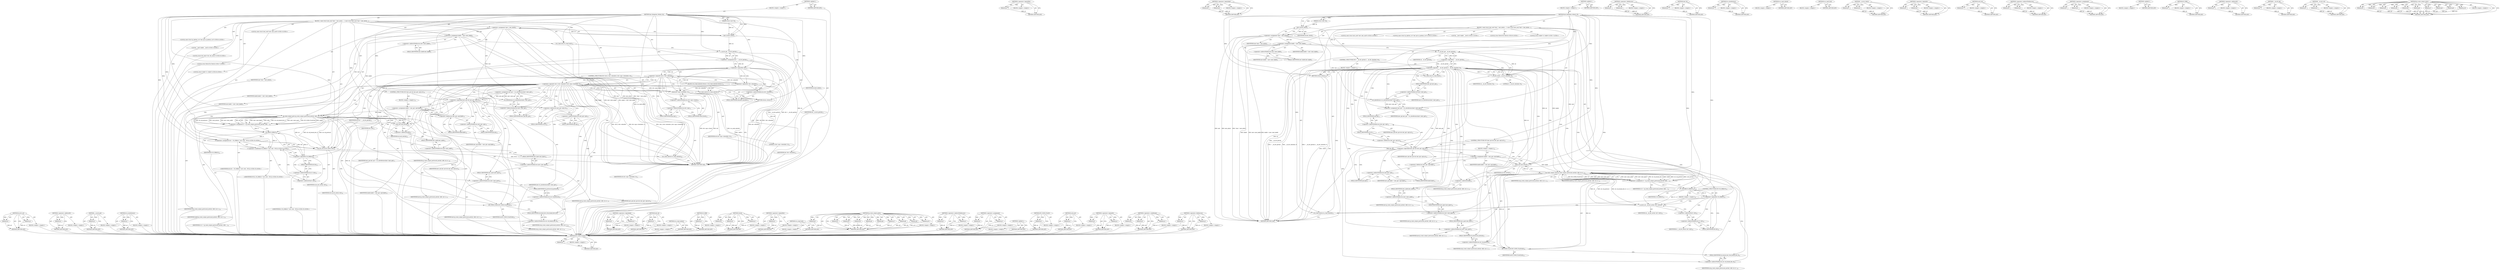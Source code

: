digraph "&lt;operator&gt;.fieldAccess" {
vulnerable_195 [label=<(METHOD,RT_CONN_FLAGS)>];
vulnerable_196 [label=<(PARAM,p1)>];
vulnerable_197 [label=<(BLOCK,&lt;empty&gt;,&lt;empty&gt;)>];
vulnerable_198 [label=<(METHOD_RETURN,ANY)>];
vulnerable_144 [label=<(METHOD,&lt;operator&gt;.logicalNot)>];
vulnerable_145 [label=<(PARAM,p1)>];
vulnerable_146 [label=<(BLOCK,&lt;empty&gt;,&lt;empty&gt;)>];
vulnerable_147 [label=<(METHOD_RETURN,ANY)>];
vulnerable_164 [label=<(METHOD,&lt;operator&gt;.logicalAnd)>];
vulnerable_165 [label=<(PARAM,p1)>];
vulnerable_166 [label=<(PARAM,p2)>];
vulnerable_167 [label=<(BLOCK,&lt;empty&gt;,&lt;empty&gt;)>];
vulnerable_168 [label=<(METHOD_RETURN,ANY)>];
vulnerable_6 [label=<(METHOD,&lt;global&gt;)<SUB>1</SUB>>];
vulnerable_7 [label=<(BLOCK,&lt;empty&gt;,&lt;empty&gt;)<SUB>1</SUB>>];
vulnerable_8 [label=<(METHOD,ip4_datagram_release_cb)<SUB>1</SUB>>];
vulnerable_9 [label=<(PARAM,struct sock *sk)<SUB>1</SUB>>];
vulnerable_10 [label=<(BLOCK,{
 	const struct inet_sock *inet = inet_sk(sk);...,{
 	const struct inet_sock *inet = inet_sk(sk);...)<SUB>2</SUB>>];
vulnerable_11 [label="<(LOCAL,const struct inet_sock* inet: inet_sock*)<SUB>3</SUB>>"];
vulnerable_12 [label=<(&lt;operator&gt;.assignment,*inet = inet_sk(sk))<SUB>3</SUB>>];
vulnerable_13 [label=<(IDENTIFIER,inet,*inet = inet_sk(sk))<SUB>3</SUB>>];
vulnerable_14 [label=<(inet_sk,inet_sk(sk))<SUB>3</SUB>>];
vulnerable_15 [label=<(IDENTIFIER,sk,inet_sk(sk))<SUB>3</SUB>>];
vulnerable_16 [label="<(LOCAL,const struct ip_options_rcu* inet_opt: ip_options_rcu*)<SUB>4</SUB>>"];
vulnerable_17 [label="<(LOCAL,__be32 daddr: __be32)<SUB>5</SUB>>"];
vulnerable_18 [label=<(&lt;operator&gt;.assignment,daddr = inet-&gt;inet_daddr)<SUB>5</SUB>>];
vulnerable_19 [label=<(IDENTIFIER,daddr,daddr = inet-&gt;inet_daddr)<SUB>5</SUB>>];
vulnerable_20 [label=<(&lt;operator&gt;.indirectFieldAccess,inet-&gt;inet_daddr)<SUB>5</SUB>>];
vulnerable_21 [label=<(IDENTIFIER,inet,daddr = inet-&gt;inet_daddr)<SUB>5</SUB>>];
vulnerable_22 [label=<(FIELD_IDENTIFIER,inet_daddr,inet_daddr)<SUB>5</SUB>>];
vulnerable_23 [label="<(LOCAL,struct flowi4 fl4: flowi4)<SUB>6</SUB>>"];
vulnerable_24 [label="<(LOCAL,struct rtable* rt: rtable*)<SUB>7</SUB>>"];
vulnerable_25 [label=<(CONTROL_STRUCTURE,IF,if (! __sk_dst_get(sk) || __sk_dst_check(sk, 0)))<SUB>9</SUB>>];
vulnerable_26 [label=<(&lt;operator&gt;.logicalOr,! __sk_dst_get(sk) || __sk_dst_check(sk, 0))<SUB>9</SUB>>];
vulnerable_27 [label=<(&lt;operator&gt;.logicalNot,! __sk_dst_get(sk))<SUB>9</SUB>>];
vulnerable_28 [label=<(__sk_dst_get,__sk_dst_get(sk))<SUB>9</SUB>>];
vulnerable_29 [label=<(IDENTIFIER,sk,__sk_dst_get(sk))<SUB>9</SUB>>];
vulnerable_30 [label=<(__sk_dst_check,__sk_dst_check(sk, 0))<SUB>9</SUB>>];
vulnerable_31 [label=<(IDENTIFIER,sk,__sk_dst_check(sk, 0))<SUB>9</SUB>>];
vulnerable_32 [label=<(LITERAL,0,__sk_dst_check(sk, 0))<SUB>9</SUB>>];
vulnerable_33 [label=<(BLOCK,&lt;empty&gt;,&lt;empty&gt;)<SUB>10</SUB>>];
vulnerable_34 [label=<(RETURN,return;,return;)<SUB>10</SUB>>];
vulnerable_35 [label=<(rcu_read_lock,rcu_read_lock())<SUB>11</SUB>>];
vulnerable_36 [label=<(&lt;operator&gt;.assignment,inet_opt = rcu_dereference(inet-&gt;inet_opt))<SUB>12</SUB>>];
vulnerable_37 [label=<(IDENTIFIER,inet_opt,inet_opt = rcu_dereference(inet-&gt;inet_opt))<SUB>12</SUB>>];
vulnerable_38 [label=<(rcu_dereference,rcu_dereference(inet-&gt;inet_opt))<SUB>12</SUB>>];
vulnerable_39 [label=<(&lt;operator&gt;.indirectFieldAccess,inet-&gt;inet_opt)<SUB>12</SUB>>];
vulnerable_40 [label=<(IDENTIFIER,inet,rcu_dereference(inet-&gt;inet_opt))<SUB>12</SUB>>];
vulnerable_41 [label=<(FIELD_IDENTIFIER,inet_opt,inet_opt)<SUB>12</SUB>>];
vulnerable_42 [label=<(CONTROL_STRUCTURE,IF,if (inet_opt &amp;&amp; inet_opt-&gt;opt.srr))<SUB>13</SUB>>];
vulnerable_43 [label=<(&lt;operator&gt;.logicalAnd,inet_opt &amp;&amp; inet_opt-&gt;opt.srr)<SUB>13</SUB>>];
vulnerable_44 [label=<(IDENTIFIER,inet_opt,inet_opt &amp;&amp; inet_opt-&gt;opt.srr)<SUB>13</SUB>>];
vulnerable_45 [label=<(&lt;operator&gt;.fieldAccess,inet_opt-&gt;opt.srr)<SUB>13</SUB>>];
vulnerable_46 [label=<(&lt;operator&gt;.indirectFieldAccess,inet_opt-&gt;opt)<SUB>13</SUB>>];
vulnerable_47 [label=<(IDENTIFIER,inet_opt,inet_opt &amp;&amp; inet_opt-&gt;opt.srr)<SUB>13</SUB>>];
vulnerable_48 [label=<(FIELD_IDENTIFIER,opt,opt)<SUB>13</SUB>>];
vulnerable_49 [label=<(FIELD_IDENTIFIER,srr,srr)<SUB>13</SUB>>];
vulnerable_50 [label=<(BLOCK,&lt;empty&gt;,&lt;empty&gt;)<SUB>14</SUB>>];
vulnerable_51 [label=<(&lt;operator&gt;.assignment,daddr = inet_opt-&gt;opt.faddr)<SUB>14</SUB>>];
vulnerable_52 [label=<(IDENTIFIER,daddr,daddr = inet_opt-&gt;opt.faddr)<SUB>14</SUB>>];
vulnerable_53 [label=<(&lt;operator&gt;.fieldAccess,inet_opt-&gt;opt.faddr)<SUB>14</SUB>>];
vulnerable_54 [label=<(&lt;operator&gt;.indirectFieldAccess,inet_opt-&gt;opt)<SUB>14</SUB>>];
vulnerable_55 [label=<(IDENTIFIER,inet_opt,daddr = inet_opt-&gt;opt.faddr)<SUB>14</SUB>>];
vulnerable_56 [label=<(FIELD_IDENTIFIER,opt,opt)<SUB>14</SUB>>];
vulnerable_57 [label=<(FIELD_IDENTIFIER,faddr,faddr)<SUB>14</SUB>>];
vulnerable_58 [label=<(&lt;operator&gt;.assignment,rt = ip_route_output_ports(sock_net(sk), &amp;fl4, ...)<SUB>15</SUB>>];
vulnerable_59 [label=<(IDENTIFIER,rt,rt = ip_route_output_ports(sock_net(sk), &amp;fl4, ...)<SUB>15</SUB>>];
vulnerable_60 [label=<(ip_route_output_ports,ip_route_output_ports(sock_net(sk), &amp;fl4, sk, d...)<SUB>15</SUB>>];
vulnerable_61 [label=<(sock_net,sock_net(sk))<SUB>15</SUB>>];
vulnerable_62 [label=<(IDENTIFIER,sk,sock_net(sk))<SUB>15</SUB>>];
vulnerable_63 [label=<(&lt;operator&gt;.addressOf,&amp;fl4)<SUB>15</SUB>>];
vulnerable_64 [label=<(IDENTIFIER,fl4,ip_route_output_ports(sock_net(sk), &amp;fl4, sk, d...)<SUB>15</SUB>>];
vulnerable_65 [label=<(IDENTIFIER,sk,ip_route_output_ports(sock_net(sk), &amp;fl4, sk, d...)<SUB>15</SUB>>];
vulnerable_66 [label=<(IDENTIFIER,daddr,ip_route_output_ports(sock_net(sk), &amp;fl4, sk, d...)<SUB>15</SUB>>];
vulnerable_67 [label=<(&lt;operator&gt;.indirectFieldAccess,inet-&gt;inet_saddr)<SUB>16</SUB>>];
vulnerable_68 [label=<(IDENTIFIER,inet,ip_route_output_ports(sock_net(sk), &amp;fl4, sk, d...)<SUB>16</SUB>>];
vulnerable_69 [label=<(FIELD_IDENTIFIER,inet_saddr,inet_saddr)<SUB>16</SUB>>];
vulnerable_70 [label=<(&lt;operator&gt;.indirectFieldAccess,inet-&gt;inet_dport)<SUB>16</SUB>>];
vulnerable_71 [label=<(IDENTIFIER,inet,ip_route_output_ports(sock_net(sk), &amp;fl4, sk, d...)<SUB>16</SUB>>];
vulnerable_72 [label=<(FIELD_IDENTIFIER,inet_dport,inet_dport)<SUB>16</SUB>>];
vulnerable_73 [label=<(&lt;operator&gt;.indirectFieldAccess,inet-&gt;inet_sport)<SUB>17</SUB>>];
vulnerable_74 [label=<(IDENTIFIER,inet,ip_route_output_ports(sock_net(sk), &amp;fl4, sk, d...)<SUB>17</SUB>>];
vulnerable_75 [label=<(FIELD_IDENTIFIER,inet_sport,inet_sport)<SUB>17</SUB>>];
vulnerable_76 [label=<(&lt;operator&gt;.indirectFieldAccess,sk-&gt;sk_protocol)<SUB>17</SUB>>];
vulnerable_77 [label=<(IDENTIFIER,sk,ip_route_output_ports(sock_net(sk), &amp;fl4, sk, d...)<SUB>17</SUB>>];
vulnerable_78 [label=<(FIELD_IDENTIFIER,sk_protocol,sk_protocol)<SUB>17</SUB>>];
vulnerable_79 [label=<(RT_CONN_FLAGS,RT_CONN_FLAGS(sk))<SUB>18</SUB>>];
vulnerable_80 [label=<(IDENTIFIER,sk,RT_CONN_FLAGS(sk))<SUB>18</SUB>>];
vulnerable_81 [label=<(&lt;operator&gt;.indirectFieldAccess,sk-&gt;sk_bound_dev_if)<SUB>18</SUB>>];
vulnerable_82 [label=<(IDENTIFIER,sk,ip_route_output_ports(sock_net(sk), &amp;fl4, sk, d...)<SUB>18</SUB>>];
vulnerable_83 [label=<(FIELD_IDENTIFIER,sk_bound_dev_if,sk_bound_dev_if)<SUB>18</SUB>>];
vulnerable_84 [label=<(CONTROL_STRUCTURE,IF,if (!IS_ERR(rt)))<SUB>19</SUB>>];
vulnerable_85 [label=<(&lt;operator&gt;.logicalNot,!IS_ERR(rt))<SUB>19</SUB>>];
vulnerable_86 [label=<(IS_ERR,IS_ERR(rt))<SUB>19</SUB>>];
vulnerable_87 [label=<(IDENTIFIER,rt,IS_ERR(rt))<SUB>19</SUB>>];
vulnerable_88 [label=<(BLOCK,&lt;empty&gt;,&lt;empty&gt;)<SUB>20</SUB>>];
vulnerable_89 [label=<(__sk_dst_set,__sk_dst_set(sk, &amp;rt-&gt;dst))<SUB>20</SUB>>];
vulnerable_90 [label=<(IDENTIFIER,sk,__sk_dst_set(sk, &amp;rt-&gt;dst))<SUB>20</SUB>>];
vulnerable_91 [label=<(&lt;operator&gt;.addressOf,&amp;rt-&gt;dst)<SUB>20</SUB>>];
vulnerable_92 [label=<(&lt;operator&gt;.indirectFieldAccess,rt-&gt;dst)<SUB>20</SUB>>];
vulnerable_93 [label=<(IDENTIFIER,rt,__sk_dst_set(sk, &amp;rt-&gt;dst))<SUB>20</SUB>>];
vulnerable_94 [label=<(FIELD_IDENTIFIER,dst,dst)<SUB>20</SUB>>];
vulnerable_95 [label=<(rcu_read_unlock,rcu_read_unlock())<SUB>21</SUB>>];
vulnerable_96 [label=<(METHOD_RETURN,void)<SUB>1</SUB>>];
vulnerable_98 [label=<(METHOD_RETURN,ANY)<SUB>1</SUB>>];
vulnerable_169 [label=<(METHOD,&lt;operator&gt;.fieldAccess)>];
vulnerable_170 [label=<(PARAM,p1)>];
vulnerable_171 [label=<(PARAM,p2)>];
vulnerable_172 [label=<(BLOCK,&lt;empty&gt;,&lt;empty&gt;)>];
vulnerable_173 [label=<(METHOD_RETURN,ANY)>];
vulnerable_130 [label=<(METHOD,inet_sk)>];
vulnerable_131 [label=<(PARAM,p1)>];
vulnerable_132 [label=<(BLOCK,&lt;empty&gt;,&lt;empty&gt;)>];
vulnerable_133 [label=<(METHOD_RETURN,ANY)>];
vulnerable_160 [label=<(METHOD,rcu_dereference)>];
vulnerable_161 [label=<(PARAM,p1)>];
vulnerable_162 [label=<(BLOCK,&lt;empty&gt;,&lt;empty&gt;)>];
vulnerable_163 [label=<(METHOD_RETURN,ANY)>];
vulnerable_208 [label=<(METHOD,rcu_read_unlock)>];
vulnerable_209 [label=<(BLOCK,&lt;empty&gt;,&lt;empty&gt;)>];
vulnerable_210 [label=<(METHOD_RETURN,ANY)>];
vulnerable_157 [label=<(METHOD,rcu_read_lock)>];
vulnerable_158 [label=<(BLOCK,&lt;empty&gt;,&lt;empty&gt;)>];
vulnerable_159 [label=<(METHOD_RETURN,ANY)>];
vulnerable_152 [label=<(METHOD,__sk_dst_check)>];
vulnerable_153 [label=<(PARAM,p1)>];
vulnerable_154 [label=<(PARAM,p2)>];
vulnerable_155 [label=<(BLOCK,&lt;empty&gt;,&lt;empty&gt;)>];
vulnerable_156 [label=<(METHOD_RETURN,ANY)>];
vulnerable_139 [label=<(METHOD,&lt;operator&gt;.logicalOr)>];
vulnerable_140 [label=<(PARAM,p1)>];
vulnerable_141 [label=<(PARAM,p2)>];
vulnerable_142 [label=<(BLOCK,&lt;empty&gt;,&lt;empty&gt;)>];
vulnerable_143 [label=<(METHOD_RETURN,ANY)>];
vulnerable_187 [label=<(METHOD,sock_net)>];
vulnerable_188 [label=<(PARAM,p1)>];
vulnerable_189 [label=<(BLOCK,&lt;empty&gt;,&lt;empty&gt;)>];
vulnerable_190 [label=<(METHOD_RETURN,ANY)>];
vulnerable_134 [label=<(METHOD,&lt;operator&gt;.indirectFieldAccess)>];
vulnerable_135 [label=<(PARAM,p1)>];
vulnerable_136 [label=<(PARAM,p2)>];
vulnerable_137 [label=<(BLOCK,&lt;empty&gt;,&lt;empty&gt;)>];
vulnerable_138 [label=<(METHOD_RETURN,ANY)>];
vulnerable_125 [label=<(METHOD,&lt;operator&gt;.assignment)>];
vulnerable_126 [label=<(PARAM,p1)>];
vulnerable_127 [label=<(PARAM,p2)>];
vulnerable_128 [label=<(BLOCK,&lt;empty&gt;,&lt;empty&gt;)>];
vulnerable_129 [label=<(METHOD_RETURN,ANY)>];
vulnerable_119 [label=<(METHOD,&lt;global&gt;)<SUB>1</SUB>>];
vulnerable_120 [label=<(BLOCK,&lt;empty&gt;,&lt;empty&gt;)>];
vulnerable_121 [label=<(METHOD_RETURN,ANY)>];
vulnerable_199 [label=<(METHOD,IS_ERR)>];
vulnerable_200 [label=<(PARAM,p1)>];
vulnerable_201 [label=<(BLOCK,&lt;empty&gt;,&lt;empty&gt;)>];
vulnerable_202 [label=<(METHOD_RETURN,ANY)>];
vulnerable_191 [label=<(METHOD,&lt;operator&gt;.addressOf)>];
vulnerable_192 [label=<(PARAM,p1)>];
vulnerable_193 [label=<(BLOCK,&lt;empty&gt;,&lt;empty&gt;)>];
vulnerable_194 [label=<(METHOD_RETURN,ANY)>];
vulnerable_148 [label=<(METHOD,__sk_dst_get)>];
vulnerable_149 [label=<(PARAM,p1)>];
vulnerable_150 [label=<(BLOCK,&lt;empty&gt;,&lt;empty&gt;)>];
vulnerable_151 [label=<(METHOD_RETURN,ANY)>];
vulnerable_203 [label=<(METHOD,__sk_dst_set)>];
vulnerable_204 [label=<(PARAM,p1)>];
vulnerable_205 [label=<(PARAM,p2)>];
vulnerable_206 [label=<(BLOCK,&lt;empty&gt;,&lt;empty&gt;)>];
vulnerable_207 [label=<(METHOD_RETURN,ANY)>];
vulnerable_174 [label=<(METHOD,ip_route_output_ports)>];
vulnerable_175 [label=<(PARAM,p1)>];
vulnerable_176 [label=<(PARAM,p2)>];
vulnerable_177 [label=<(PARAM,p3)>];
vulnerable_178 [label=<(PARAM,p4)>];
vulnerable_179 [label=<(PARAM,p5)>];
vulnerable_180 [label=<(PARAM,p6)>];
vulnerable_181 [label=<(PARAM,p7)>];
vulnerable_182 [label=<(PARAM,p8)>];
vulnerable_183 [label=<(PARAM,p9)>];
vulnerable_184 [label=<(PARAM,p10)>];
vulnerable_185 [label=<(BLOCK,&lt;empty&gt;,&lt;empty&gt;)>];
vulnerable_186 [label=<(METHOD_RETURN,ANY)>];
fixed_233 [label=<(METHOD,sk_dst_set)>];
fixed_234 [label=<(PARAM,p1)>];
fixed_235 [label=<(PARAM,p2)>];
fixed_236 [label=<(BLOCK,&lt;empty&gt;,&lt;empty&gt;)>];
fixed_237 [label=<(METHOD_RETURN,ANY)>];
fixed_215 [label=<(METHOD,&lt;operator&gt;.addressOf)>];
fixed_216 [label=<(PARAM,p1)>];
fixed_217 [label=<(BLOCK,&lt;empty&gt;,&lt;empty&gt;)>];
fixed_218 [label=<(METHOD_RETURN,ANY)>];
fixed_162 [label=<(METHOD,__sk_dst_get)>];
fixed_163 [label=<(PARAM,p1)>];
fixed_164 [label=<(BLOCK,&lt;empty&gt;,&lt;empty&gt;)>];
fixed_165 [label=<(METHOD_RETURN,ANY)>];
fixed_184 [label=<(METHOD,rcu_dereference)>];
fixed_185 [label=<(PARAM,p1)>];
fixed_186 [label=<(BLOCK,&lt;empty&gt;,&lt;empty&gt;)>];
fixed_187 [label=<(METHOD_RETURN,ANY)>];
fixed_6 [label=<(METHOD,&lt;global&gt;)<SUB>1</SUB>>];
fixed_7 [label=<(BLOCK,&lt;empty&gt;,&lt;empty&gt;)<SUB>1</SUB>>];
fixed_8 [label=<(METHOD,ip4_datagram_release_cb)<SUB>1</SUB>>];
fixed_9 [label=<(PARAM,struct sock *sk)<SUB>1</SUB>>];
fixed_10 [label=<(BLOCK,{
 	const struct inet_sock *inet = inet_sk(sk);...,{
 	const struct inet_sock *inet = inet_sk(sk);...)<SUB>2</SUB>>];
fixed_11 [label="<(LOCAL,const struct inet_sock* inet: inet_sock*)<SUB>3</SUB>>"];
fixed_12 [label=<(&lt;operator&gt;.assignment,*inet = inet_sk(sk))<SUB>3</SUB>>];
fixed_13 [label=<(IDENTIFIER,inet,*inet = inet_sk(sk))<SUB>3</SUB>>];
fixed_14 [label=<(inet_sk,inet_sk(sk))<SUB>3</SUB>>];
fixed_15 [label=<(IDENTIFIER,sk,inet_sk(sk))<SUB>3</SUB>>];
fixed_16 [label="<(LOCAL,const struct ip_options_rcu* inet_opt: ip_options_rcu*)<SUB>4</SUB>>"];
fixed_17 [label="<(LOCAL,__be32 daddr: __be32)<SUB>5</SUB>>"];
fixed_18 [label=<(&lt;operator&gt;.assignment,daddr = inet-&gt;inet_daddr)<SUB>5</SUB>>];
fixed_19 [label=<(IDENTIFIER,daddr,daddr = inet-&gt;inet_daddr)<SUB>5</SUB>>];
fixed_20 [label=<(&lt;operator&gt;.indirectFieldAccess,inet-&gt;inet_daddr)<SUB>5</SUB>>];
fixed_21 [label=<(IDENTIFIER,inet,daddr = inet-&gt;inet_daddr)<SUB>5</SUB>>];
fixed_22 [label=<(FIELD_IDENTIFIER,inet_daddr,inet_daddr)<SUB>5</SUB>>];
fixed_23 [label="<(LOCAL,struct dst_entry* dst: dst_entry*)<SUB>6</SUB>>"];
fixed_24 [label="<(LOCAL,struct flowi4 fl4: flowi4)<SUB>7</SUB>>"];
fixed_25 [label="<(LOCAL,struct rtable* rt: rtable*)<SUB>8</SUB>>"];
fixed_26 [label=<(rcu_read_lock,rcu_read_lock())<SUB>10</SUB>>];
fixed_27 [label=<(&lt;operator&gt;.assignment,dst = __sk_dst_get(sk))<SUB>12</SUB>>];
fixed_28 [label=<(IDENTIFIER,dst,dst = __sk_dst_get(sk))<SUB>12</SUB>>];
fixed_29 [label=<(__sk_dst_get,__sk_dst_get(sk))<SUB>12</SUB>>];
fixed_30 [label=<(IDENTIFIER,sk,__sk_dst_get(sk))<SUB>12</SUB>>];
fixed_31 [label=<(CONTROL_STRUCTURE,IF,if (!dst || !dst-&gt;obsolete || dst-&gt;ops-&gt;check(dst, 0)))<SUB>13</SUB>>];
fixed_32 [label=<(&lt;operator&gt;.logicalOr,!dst || !dst-&gt;obsolete || dst-&gt;ops-&gt;check(dst, 0))<SUB>13</SUB>>];
fixed_33 [label=<(&lt;operator&gt;.logicalOr,!dst || !dst-&gt;obsolete)<SUB>13</SUB>>];
fixed_34 [label=<(&lt;operator&gt;.logicalNot,!dst)<SUB>13</SUB>>];
fixed_35 [label=<(IDENTIFIER,dst,!dst)<SUB>13</SUB>>];
fixed_36 [label=<(&lt;operator&gt;.logicalNot,!dst-&gt;obsolete)<SUB>13</SUB>>];
fixed_37 [label=<(&lt;operator&gt;.indirectFieldAccess,dst-&gt;obsolete)<SUB>13</SUB>>];
fixed_38 [label=<(IDENTIFIER,dst,!dst-&gt;obsolete)<SUB>13</SUB>>];
fixed_39 [label=<(FIELD_IDENTIFIER,obsolete,obsolete)<SUB>13</SUB>>];
fixed_40 [label=<(check,dst-&gt;ops-&gt;check(dst, 0))<SUB>13</SUB>>];
fixed_41 [label=<(&lt;operator&gt;.indirectFieldAccess,dst-&gt;ops-&gt;check)<SUB>13</SUB>>];
fixed_42 [label=<(&lt;operator&gt;.indirectFieldAccess,dst-&gt;ops)<SUB>13</SUB>>];
fixed_43 [label=<(IDENTIFIER,dst,dst-&gt;ops-&gt;check(dst, 0))<SUB>13</SUB>>];
fixed_44 [label=<(FIELD_IDENTIFIER,ops,ops)<SUB>13</SUB>>];
fixed_45 [label=<(FIELD_IDENTIFIER,check,check)<SUB>13</SUB>>];
fixed_46 [label=<(IDENTIFIER,dst,dst-&gt;ops-&gt;check(dst, 0))<SUB>13</SUB>>];
fixed_47 [label=<(LITERAL,0,dst-&gt;ops-&gt;check(dst, 0))<SUB>13</SUB>>];
fixed_48 [label=<(BLOCK,{
		rcu_read_unlock();
		return;
	},{
		rcu_read_unlock();
		return;
	})<SUB>13</SUB>>];
fixed_49 [label=<(rcu_read_unlock,rcu_read_unlock())<SUB>14</SUB>>];
fixed_50 [label=<(RETURN,return;,return;)<SUB>15</SUB>>];
fixed_51 [label=<(&lt;operator&gt;.assignment,inet_opt = rcu_dereference(inet-&gt;inet_opt))<SUB>17</SUB>>];
fixed_52 [label=<(IDENTIFIER,inet_opt,inet_opt = rcu_dereference(inet-&gt;inet_opt))<SUB>17</SUB>>];
fixed_53 [label=<(rcu_dereference,rcu_dereference(inet-&gt;inet_opt))<SUB>17</SUB>>];
fixed_54 [label=<(&lt;operator&gt;.indirectFieldAccess,inet-&gt;inet_opt)<SUB>17</SUB>>];
fixed_55 [label=<(IDENTIFIER,inet,rcu_dereference(inet-&gt;inet_opt))<SUB>17</SUB>>];
fixed_56 [label=<(FIELD_IDENTIFIER,inet_opt,inet_opt)<SUB>17</SUB>>];
fixed_57 [label=<(CONTROL_STRUCTURE,IF,if (inet_opt &amp;&amp; inet_opt-&gt;opt.srr))<SUB>18</SUB>>];
fixed_58 [label=<(&lt;operator&gt;.logicalAnd,inet_opt &amp;&amp; inet_opt-&gt;opt.srr)<SUB>18</SUB>>];
fixed_59 [label=<(IDENTIFIER,inet_opt,inet_opt &amp;&amp; inet_opt-&gt;opt.srr)<SUB>18</SUB>>];
fixed_60 [label=<(&lt;operator&gt;.fieldAccess,inet_opt-&gt;opt.srr)<SUB>18</SUB>>];
fixed_61 [label=<(&lt;operator&gt;.indirectFieldAccess,inet_opt-&gt;opt)<SUB>18</SUB>>];
fixed_62 [label=<(IDENTIFIER,inet_opt,inet_opt &amp;&amp; inet_opt-&gt;opt.srr)<SUB>18</SUB>>];
fixed_63 [label=<(FIELD_IDENTIFIER,opt,opt)<SUB>18</SUB>>];
fixed_64 [label=<(FIELD_IDENTIFIER,srr,srr)<SUB>18</SUB>>];
fixed_65 [label=<(BLOCK,&lt;empty&gt;,&lt;empty&gt;)<SUB>19</SUB>>];
fixed_66 [label=<(&lt;operator&gt;.assignment,daddr = inet_opt-&gt;opt.faddr)<SUB>19</SUB>>];
fixed_67 [label=<(IDENTIFIER,daddr,daddr = inet_opt-&gt;opt.faddr)<SUB>19</SUB>>];
fixed_68 [label=<(&lt;operator&gt;.fieldAccess,inet_opt-&gt;opt.faddr)<SUB>19</SUB>>];
fixed_69 [label=<(&lt;operator&gt;.indirectFieldAccess,inet_opt-&gt;opt)<SUB>19</SUB>>];
fixed_70 [label=<(IDENTIFIER,inet_opt,daddr = inet_opt-&gt;opt.faddr)<SUB>19</SUB>>];
fixed_71 [label=<(FIELD_IDENTIFIER,opt,opt)<SUB>19</SUB>>];
fixed_72 [label=<(FIELD_IDENTIFIER,faddr,faddr)<SUB>19</SUB>>];
fixed_73 [label=<(&lt;operator&gt;.assignment,rt = ip_route_output_ports(sock_net(sk), &amp;fl4, ...)<SUB>20</SUB>>];
fixed_74 [label=<(IDENTIFIER,rt,rt = ip_route_output_ports(sock_net(sk), &amp;fl4, ...)<SUB>20</SUB>>];
fixed_75 [label=<(ip_route_output_ports,ip_route_output_ports(sock_net(sk), &amp;fl4, sk, d...)<SUB>20</SUB>>];
fixed_76 [label=<(sock_net,sock_net(sk))<SUB>20</SUB>>];
fixed_77 [label=<(IDENTIFIER,sk,sock_net(sk))<SUB>20</SUB>>];
fixed_78 [label=<(&lt;operator&gt;.addressOf,&amp;fl4)<SUB>20</SUB>>];
fixed_79 [label=<(IDENTIFIER,fl4,ip_route_output_ports(sock_net(sk), &amp;fl4, sk, d...)<SUB>20</SUB>>];
fixed_80 [label=<(IDENTIFIER,sk,ip_route_output_ports(sock_net(sk), &amp;fl4, sk, d...)<SUB>20</SUB>>];
fixed_81 [label=<(IDENTIFIER,daddr,ip_route_output_ports(sock_net(sk), &amp;fl4, sk, d...)<SUB>20</SUB>>];
fixed_82 [label=<(&lt;operator&gt;.indirectFieldAccess,inet-&gt;inet_saddr)<SUB>21</SUB>>];
fixed_83 [label=<(IDENTIFIER,inet,ip_route_output_ports(sock_net(sk), &amp;fl4, sk, d...)<SUB>21</SUB>>];
fixed_84 [label=<(FIELD_IDENTIFIER,inet_saddr,inet_saddr)<SUB>21</SUB>>];
fixed_85 [label=<(&lt;operator&gt;.indirectFieldAccess,inet-&gt;inet_dport)<SUB>21</SUB>>];
fixed_86 [label=<(IDENTIFIER,inet,ip_route_output_ports(sock_net(sk), &amp;fl4, sk, d...)<SUB>21</SUB>>];
fixed_87 [label=<(FIELD_IDENTIFIER,inet_dport,inet_dport)<SUB>21</SUB>>];
fixed_88 [label=<(&lt;operator&gt;.indirectFieldAccess,inet-&gt;inet_sport)<SUB>22</SUB>>];
fixed_89 [label=<(IDENTIFIER,inet,ip_route_output_ports(sock_net(sk), &amp;fl4, sk, d...)<SUB>22</SUB>>];
fixed_90 [label=<(FIELD_IDENTIFIER,inet_sport,inet_sport)<SUB>22</SUB>>];
fixed_91 [label=<(&lt;operator&gt;.indirectFieldAccess,sk-&gt;sk_protocol)<SUB>22</SUB>>];
fixed_92 [label=<(IDENTIFIER,sk,ip_route_output_ports(sock_net(sk), &amp;fl4, sk, d...)<SUB>22</SUB>>];
fixed_93 [label=<(FIELD_IDENTIFIER,sk_protocol,sk_protocol)<SUB>22</SUB>>];
fixed_94 [label=<(RT_CONN_FLAGS,RT_CONN_FLAGS(sk))<SUB>23</SUB>>];
fixed_95 [label=<(IDENTIFIER,sk,RT_CONN_FLAGS(sk))<SUB>23</SUB>>];
fixed_96 [label=<(&lt;operator&gt;.indirectFieldAccess,sk-&gt;sk_bound_dev_if)<SUB>23</SUB>>];
fixed_97 [label=<(IDENTIFIER,sk,ip_route_output_ports(sock_net(sk), &amp;fl4, sk, d...)<SUB>23</SUB>>];
fixed_98 [label=<(FIELD_IDENTIFIER,sk_bound_dev_if,sk_bound_dev_if)<SUB>23</SUB>>];
fixed_99 [label="<(&lt;operator&gt;.assignment,dst = !IS_ERR(rt) ? &amp;rt-&gt;dst : NULL)<SUB>25</SUB>>"];
fixed_100 [label="<(IDENTIFIER,dst,dst = !IS_ERR(rt) ? &amp;rt-&gt;dst : NULL)<SUB>25</SUB>>"];
fixed_101 [label="<(&lt;operator&gt;.conditional,!IS_ERR(rt) ? &amp;rt-&gt;dst : NULL)<SUB>25</SUB>>"];
fixed_102 [label=<(&lt;operator&gt;.logicalNot,!IS_ERR(rt))<SUB>25</SUB>>];
fixed_103 [label=<(IS_ERR,IS_ERR(rt))<SUB>25</SUB>>];
fixed_104 [label=<(IDENTIFIER,rt,IS_ERR(rt))<SUB>25</SUB>>];
fixed_105 [label=<(&lt;operator&gt;.addressOf,&amp;rt-&gt;dst)<SUB>25</SUB>>];
fixed_106 [label=<(&lt;operator&gt;.indirectFieldAccess,rt-&gt;dst)<SUB>25</SUB>>];
fixed_107 [label="<(IDENTIFIER,rt,!IS_ERR(rt) ? &amp;rt-&gt;dst : NULL)<SUB>25</SUB>>"];
fixed_108 [label=<(FIELD_IDENTIFIER,dst,dst)<SUB>25</SUB>>];
fixed_109 [label="<(IDENTIFIER,NULL,!IS_ERR(rt) ? &amp;rt-&gt;dst : NULL)<SUB>25</SUB>>"];
fixed_110 [label=<(sk_dst_set,sk_dst_set(sk, dst))<SUB>26</SUB>>];
fixed_111 [label=<(IDENTIFIER,sk,sk_dst_set(sk, dst))<SUB>26</SUB>>];
fixed_112 [label=<(IDENTIFIER,dst,sk_dst_set(sk, dst))<SUB>26</SUB>>];
fixed_113 [label=<(rcu_read_unlock,rcu_read_unlock())<SUB>28</SUB>>];
fixed_114 [label=<(METHOD_RETURN,void)<SUB>1</SUB>>];
fixed_116 [label=<(METHOD_RETURN,ANY)<SUB>1</SUB>>];
fixed_188 [label=<(METHOD,&lt;operator&gt;.logicalAnd)>];
fixed_189 [label=<(PARAM,p1)>];
fixed_190 [label=<(PARAM,p2)>];
fixed_191 [label=<(BLOCK,&lt;empty&gt;,&lt;empty&gt;)>];
fixed_192 [label=<(METHOD_RETURN,ANY)>];
fixed_150 [label=<(METHOD,inet_sk)>];
fixed_151 [label=<(PARAM,p1)>];
fixed_152 [label=<(BLOCK,&lt;empty&gt;,&lt;empty&gt;)>];
fixed_153 [label=<(METHOD_RETURN,ANY)>];
fixed_181 [label=<(METHOD,rcu_read_unlock)>];
fixed_182 [label=<(BLOCK,&lt;empty&gt;,&lt;empty&gt;)>];
fixed_183 [label=<(METHOD_RETURN,ANY)>];
fixed_229 [label=<(METHOD,IS_ERR)>];
fixed_230 [label=<(PARAM,p1)>];
fixed_231 [label=<(BLOCK,&lt;empty&gt;,&lt;empty&gt;)>];
fixed_232 [label=<(METHOD_RETURN,ANY)>];
fixed_175 [label=<(METHOD,check)>];
fixed_176 [label=<(PARAM,p1)>];
fixed_177 [label=<(PARAM,p2)>];
fixed_178 [label=<(PARAM,p3)>];
fixed_179 [label=<(BLOCK,&lt;empty&gt;,&lt;empty&gt;)>];
fixed_180 [label=<(METHOD_RETURN,ANY)>];
fixed_171 [label=<(METHOD,&lt;operator&gt;.logicalNot)>];
fixed_172 [label=<(PARAM,p1)>];
fixed_173 [label=<(BLOCK,&lt;empty&gt;,&lt;empty&gt;)>];
fixed_174 [label=<(METHOD_RETURN,ANY)>];
fixed_159 [label=<(METHOD,rcu_read_lock)>];
fixed_160 [label=<(BLOCK,&lt;empty&gt;,&lt;empty&gt;)>];
fixed_161 [label=<(METHOD_RETURN,ANY)>];
fixed_198 [label=<(METHOD,ip_route_output_ports)>];
fixed_199 [label=<(PARAM,p1)>];
fixed_200 [label=<(PARAM,p2)>];
fixed_201 [label=<(PARAM,p3)>];
fixed_202 [label=<(PARAM,p4)>];
fixed_203 [label=<(PARAM,p5)>];
fixed_204 [label=<(PARAM,p6)>];
fixed_205 [label=<(PARAM,p7)>];
fixed_206 [label=<(PARAM,p8)>];
fixed_207 [label=<(PARAM,p9)>];
fixed_208 [label=<(PARAM,p10)>];
fixed_209 [label=<(BLOCK,&lt;empty&gt;,&lt;empty&gt;)>];
fixed_210 [label=<(METHOD_RETURN,ANY)>];
fixed_154 [label=<(METHOD,&lt;operator&gt;.indirectFieldAccess)>];
fixed_155 [label=<(PARAM,p1)>];
fixed_156 [label=<(PARAM,p2)>];
fixed_157 [label=<(BLOCK,&lt;empty&gt;,&lt;empty&gt;)>];
fixed_158 [label=<(METHOD_RETURN,ANY)>];
fixed_145 [label=<(METHOD,&lt;operator&gt;.assignment)>];
fixed_146 [label=<(PARAM,p1)>];
fixed_147 [label=<(PARAM,p2)>];
fixed_148 [label=<(BLOCK,&lt;empty&gt;,&lt;empty&gt;)>];
fixed_149 [label=<(METHOD_RETURN,ANY)>];
fixed_139 [label=<(METHOD,&lt;global&gt;)<SUB>1</SUB>>];
fixed_140 [label=<(BLOCK,&lt;empty&gt;,&lt;empty&gt;)>];
fixed_141 [label=<(METHOD_RETURN,ANY)>];
fixed_219 [label=<(METHOD,RT_CONN_FLAGS)>];
fixed_220 [label=<(PARAM,p1)>];
fixed_221 [label=<(BLOCK,&lt;empty&gt;,&lt;empty&gt;)>];
fixed_222 [label=<(METHOD_RETURN,ANY)>];
fixed_211 [label=<(METHOD,sock_net)>];
fixed_212 [label=<(PARAM,p1)>];
fixed_213 [label=<(BLOCK,&lt;empty&gt;,&lt;empty&gt;)>];
fixed_214 [label=<(METHOD_RETURN,ANY)>];
fixed_166 [label=<(METHOD,&lt;operator&gt;.logicalOr)>];
fixed_167 [label=<(PARAM,p1)>];
fixed_168 [label=<(PARAM,p2)>];
fixed_169 [label=<(BLOCK,&lt;empty&gt;,&lt;empty&gt;)>];
fixed_170 [label=<(METHOD_RETURN,ANY)>];
fixed_223 [label=<(METHOD,&lt;operator&gt;.conditional)>];
fixed_224 [label=<(PARAM,p1)>];
fixed_225 [label=<(PARAM,p2)>];
fixed_226 [label=<(PARAM,p3)>];
fixed_227 [label=<(BLOCK,&lt;empty&gt;,&lt;empty&gt;)>];
fixed_228 [label=<(METHOD_RETURN,ANY)>];
fixed_193 [label=<(METHOD,&lt;operator&gt;.fieldAccess)>];
fixed_194 [label=<(PARAM,p1)>];
fixed_195 [label=<(PARAM,p2)>];
fixed_196 [label=<(BLOCK,&lt;empty&gt;,&lt;empty&gt;)>];
fixed_197 [label=<(METHOD_RETURN,ANY)>];
vulnerable_195 -> vulnerable_196  [key=0, label="AST: "];
vulnerable_195 -> vulnerable_196  [key=1, label="DDG: "];
vulnerable_195 -> vulnerable_197  [key=0, label="AST: "];
vulnerable_195 -> vulnerable_198  [key=0, label="AST: "];
vulnerable_195 -> vulnerable_198  [key=1, label="CFG: "];
vulnerable_196 -> vulnerable_198  [key=0, label="DDG: p1"];
vulnerable_144 -> vulnerable_145  [key=0, label="AST: "];
vulnerable_144 -> vulnerable_145  [key=1, label="DDG: "];
vulnerable_144 -> vulnerable_146  [key=0, label="AST: "];
vulnerable_144 -> vulnerable_147  [key=0, label="AST: "];
vulnerable_144 -> vulnerable_147  [key=1, label="CFG: "];
vulnerable_145 -> vulnerable_147  [key=0, label="DDG: p1"];
vulnerable_164 -> vulnerable_165  [key=0, label="AST: "];
vulnerable_164 -> vulnerable_165  [key=1, label="DDG: "];
vulnerable_164 -> vulnerable_167  [key=0, label="AST: "];
vulnerable_164 -> vulnerable_166  [key=0, label="AST: "];
vulnerable_164 -> vulnerable_166  [key=1, label="DDG: "];
vulnerable_164 -> vulnerable_168  [key=0, label="AST: "];
vulnerable_164 -> vulnerable_168  [key=1, label="CFG: "];
vulnerable_165 -> vulnerable_168  [key=0, label="DDG: p1"];
vulnerable_166 -> vulnerable_168  [key=0, label="DDG: p2"];
vulnerable_6 -> vulnerable_7  [key=0, label="AST: "];
vulnerable_6 -> vulnerable_98  [key=0, label="AST: "];
vulnerable_6 -> vulnerable_98  [key=1, label="CFG: "];
vulnerable_7 -> vulnerable_8  [key=0, label="AST: "];
vulnerable_8 -> vulnerable_9  [key=0, label="AST: "];
vulnerable_8 -> vulnerable_9  [key=1, label="DDG: "];
vulnerable_8 -> vulnerable_10  [key=0, label="AST: "];
vulnerable_8 -> vulnerable_96  [key=0, label="AST: "];
vulnerable_8 -> vulnerable_14  [key=0, label="CFG: "];
vulnerable_8 -> vulnerable_14  [key=1, label="DDG: "];
vulnerable_8 -> vulnerable_35  [key=0, label="DDG: "];
vulnerable_8 -> vulnerable_95  [key=0, label="DDG: "];
vulnerable_8 -> vulnerable_34  [key=0, label="DDG: "];
vulnerable_8 -> vulnerable_43  [key=0, label="DDG: "];
vulnerable_8 -> vulnerable_60  [key=0, label="DDG: "];
vulnerable_8 -> vulnerable_30  [key=0, label="DDG: "];
vulnerable_8 -> vulnerable_61  [key=0, label="DDG: "];
vulnerable_8 -> vulnerable_79  [key=0, label="DDG: "];
vulnerable_8 -> vulnerable_86  [key=0, label="DDG: "];
vulnerable_8 -> vulnerable_89  [key=0, label="DDG: "];
vulnerable_8 -> vulnerable_28  [key=0, label="DDG: "];
vulnerable_9 -> vulnerable_14  [key=0, label="DDG: sk"];
vulnerable_10 -> vulnerable_11  [key=0, label="AST: "];
vulnerable_10 -> vulnerable_12  [key=0, label="AST: "];
vulnerable_10 -> vulnerable_16  [key=0, label="AST: "];
vulnerable_10 -> vulnerable_17  [key=0, label="AST: "];
vulnerable_10 -> vulnerable_18  [key=0, label="AST: "];
vulnerable_10 -> vulnerable_23  [key=0, label="AST: "];
vulnerable_10 -> vulnerable_24  [key=0, label="AST: "];
vulnerable_10 -> vulnerable_25  [key=0, label="AST: "];
vulnerable_10 -> vulnerable_35  [key=0, label="AST: "];
vulnerable_10 -> vulnerable_36  [key=0, label="AST: "];
vulnerable_10 -> vulnerable_42  [key=0, label="AST: "];
vulnerable_10 -> vulnerable_58  [key=0, label="AST: "];
vulnerable_10 -> vulnerable_84  [key=0, label="AST: "];
vulnerable_10 -> vulnerable_95  [key=0, label="AST: "];
vulnerable_12 -> vulnerable_13  [key=0, label="AST: "];
vulnerable_12 -> vulnerable_14  [key=0, label="AST: "];
vulnerable_12 -> vulnerable_22  [key=0, label="CFG: "];
vulnerable_12 -> vulnerable_96  [key=0, label="DDG: inet"];
vulnerable_12 -> vulnerable_96  [key=1, label="DDG: inet_sk(sk)"];
vulnerable_12 -> vulnerable_96  [key=2, label="DDG: *inet = inet_sk(sk)"];
vulnerable_12 -> vulnerable_18  [key=0, label="DDG: inet"];
vulnerable_12 -> vulnerable_38  [key=0, label="DDG: inet"];
vulnerable_12 -> vulnerable_60  [key=0, label="DDG: inet"];
vulnerable_14 -> vulnerable_15  [key=0, label="AST: "];
vulnerable_14 -> vulnerable_12  [key=0, label="CFG: "];
vulnerable_14 -> vulnerable_12  [key=1, label="DDG: sk"];
vulnerable_14 -> vulnerable_28  [key=0, label="DDG: sk"];
vulnerable_18 -> vulnerable_19  [key=0, label="AST: "];
vulnerable_18 -> vulnerable_20  [key=0, label="AST: "];
vulnerable_18 -> vulnerable_28  [key=0, label="CFG: "];
vulnerable_18 -> vulnerable_96  [key=0, label="DDG: daddr"];
vulnerable_18 -> vulnerable_96  [key=1, label="DDG: inet-&gt;inet_daddr"];
vulnerable_18 -> vulnerable_96  [key=2, label="DDG: daddr = inet-&gt;inet_daddr"];
vulnerable_18 -> vulnerable_60  [key=0, label="DDG: daddr"];
vulnerable_20 -> vulnerable_21  [key=0, label="AST: "];
vulnerable_20 -> vulnerable_22  [key=0, label="AST: "];
vulnerable_20 -> vulnerable_18  [key=0, label="CFG: "];
vulnerable_22 -> vulnerable_20  [key=0, label="CFG: "];
vulnerable_25 -> vulnerable_26  [key=0, label="AST: "];
vulnerable_25 -> vulnerable_33  [key=0, label="AST: "];
vulnerable_26 -> vulnerable_27  [key=0, label="AST: "];
vulnerable_26 -> vulnerable_30  [key=0, label="AST: "];
vulnerable_26 -> vulnerable_34  [key=0, label="CFG: "];
vulnerable_26 -> vulnerable_34  [key=1, label="CDG: "];
vulnerable_26 -> vulnerable_35  [key=0, label="CFG: "];
vulnerable_26 -> vulnerable_35  [key=1, label="CDG: "];
vulnerable_26 -> vulnerable_96  [key=0, label="DDG: ! __sk_dst_get(sk)"];
vulnerable_26 -> vulnerable_96  [key=1, label="DDG: __sk_dst_check(sk, 0)"];
vulnerable_26 -> vulnerable_96  [key=2, label="DDG: ! __sk_dst_get(sk) || __sk_dst_check(sk, 0)"];
vulnerable_26 -> vulnerable_60  [key=0, label="CDG: "];
vulnerable_26 -> vulnerable_73  [key=0, label="CDG: "];
vulnerable_26 -> vulnerable_75  [key=0, label="CDG: "];
vulnerable_26 -> vulnerable_81  [key=0, label="CDG: "];
vulnerable_26 -> vulnerable_85  [key=0, label="CDG: "];
vulnerable_26 -> vulnerable_38  [key=0, label="CDG: "];
vulnerable_26 -> vulnerable_72  [key=0, label="CDG: "];
vulnerable_26 -> vulnerable_69  [key=0, label="CDG: "];
vulnerable_26 -> vulnerable_67  [key=0, label="CDG: "];
vulnerable_26 -> vulnerable_95  [key=0, label="CDG: "];
vulnerable_26 -> vulnerable_76  [key=0, label="CDG: "];
vulnerable_26 -> vulnerable_79  [key=0, label="CDG: "];
vulnerable_26 -> vulnerable_43  [key=0, label="CDG: "];
vulnerable_26 -> vulnerable_58  [key=0, label="CDG: "];
vulnerable_26 -> vulnerable_61  [key=0, label="CDG: "];
vulnerable_26 -> vulnerable_83  [key=0, label="CDG: "];
vulnerable_26 -> vulnerable_36  [key=0, label="CDG: "];
vulnerable_26 -> vulnerable_41  [key=0, label="CDG: "];
vulnerable_26 -> vulnerable_70  [key=0, label="CDG: "];
vulnerable_26 -> vulnerable_63  [key=0, label="CDG: "];
vulnerable_26 -> vulnerable_78  [key=0, label="CDG: "];
vulnerable_26 -> vulnerable_39  [key=0, label="CDG: "];
vulnerable_26 -> vulnerable_86  [key=0, label="CDG: "];
vulnerable_26 -> vulnerable_48  [key=0, label="CDG: "];
vulnerable_26 -> vulnerable_49  [key=0, label="CDG: "];
vulnerable_26 -> vulnerable_46  [key=0, label="CDG: "];
vulnerable_26 -> vulnerable_45  [key=0, label="CDG: "];
vulnerable_27 -> vulnerable_28  [key=0, label="AST: "];
vulnerable_27 -> vulnerable_26  [key=0, label="CFG: "];
vulnerable_27 -> vulnerable_26  [key=1, label="DDG: __sk_dst_get(sk)"];
vulnerable_27 -> vulnerable_30  [key=0, label="CFG: "];
vulnerable_27 -> vulnerable_30  [key=1, label="CDG: "];
vulnerable_27 -> vulnerable_96  [key=0, label="DDG: __sk_dst_get(sk)"];
vulnerable_28 -> vulnerable_29  [key=0, label="AST: "];
vulnerable_28 -> vulnerable_27  [key=0, label="CFG: "];
vulnerable_28 -> vulnerable_27  [key=1, label="DDG: sk"];
vulnerable_28 -> vulnerable_96  [key=0, label="DDG: sk"];
vulnerable_28 -> vulnerable_30  [key=0, label="DDG: sk"];
vulnerable_28 -> vulnerable_61  [key=0, label="DDG: sk"];
vulnerable_30 -> vulnerable_31  [key=0, label="AST: "];
vulnerable_30 -> vulnerable_32  [key=0, label="AST: "];
vulnerable_30 -> vulnerable_26  [key=0, label="CFG: "];
vulnerable_30 -> vulnerable_26  [key=1, label="DDG: sk"];
vulnerable_30 -> vulnerable_26  [key=2, label="DDG: 0"];
vulnerable_30 -> vulnerable_96  [key=0, label="DDG: sk"];
vulnerable_30 -> vulnerable_61  [key=0, label="DDG: sk"];
vulnerable_33 -> vulnerable_34  [key=0, label="AST: "];
vulnerable_34 -> vulnerable_96  [key=0, label="CFG: "];
vulnerable_34 -> vulnerable_96  [key=1, label="DDG: &lt;RET&gt;"];
vulnerable_35 -> vulnerable_41  [key=0, label="CFG: "];
vulnerable_36 -> vulnerable_37  [key=0, label="AST: "];
vulnerable_36 -> vulnerable_38  [key=0, label="AST: "];
vulnerable_36 -> vulnerable_43  [key=0, label="CFG: "];
vulnerable_36 -> vulnerable_43  [key=1, label="DDG: inet_opt"];
vulnerable_36 -> vulnerable_48  [key=0, label="CFG: "];
vulnerable_38 -> vulnerable_39  [key=0, label="AST: "];
vulnerable_38 -> vulnerable_36  [key=0, label="CFG: "];
vulnerable_38 -> vulnerable_36  [key=1, label="DDG: inet-&gt;inet_opt"];
vulnerable_39 -> vulnerable_40  [key=0, label="AST: "];
vulnerable_39 -> vulnerable_41  [key=0, label="AST: "];
vulnerable_39 -> vulnerable_38  [key=0, label="CFG: "];
vulnerable_41 -> vulnerable_39  [key=0, label="CFG: "];
vulnerable_42 -> vulnerable_43  [key=0, label="AST: "];
vulnerable_42 -> vulnerable_50  [key=0, label="AST: "];
vulnerable_43 -> vulnerable_44  [key=0, label="AST: "];
vulnerable_43 -> vulnerable_45  [key=0, label="AST: "];
vulnerable_43 -> vulnerable_56  [key=0, label="CFG: "];
vulnerable_43 -> vulnerable_56  [key=1, label="CDG: "];
vulnerable_43 -> vulnerable_61  [key=0, label="CFG: "];
vulnerable_43 -> vulnerable_51  [key=0, label="CDG: "];
vulnerable_43 -> vulnerable_57  [key=0, label="CDG: "];
vulnerable_43 -> vulnerable_54  [key=0, label="CDG: "];
vulnerable_43 -> vulnerable_53  [key=0, label="CDG: "];
vulnerable_45 -> vulnerable_46  [key=0, label="AST: "];
vulnerable_45 -> vulnerable_49  [key=0, label="AST: "];
vulnerable_45 -> vulnerable_43  [key=0, label="CFG: "];
vulnerable_46 -> vulnerable_47  [key=0, label="AST: "];
vulnerable_46 -> vulnerable_48  [key=0, label="AST: "];
vulnerable_46 -> vulnerable_49  [key=0, label="CFG: "];
vulnerable_48 -> vulnerable_46  [key=0, label="CFG: "];
vulnerable_49 -> vulnerable_45  [key=0, label="CFG: "];
vulnerable_50 -> vulnerable_51  [key=0, label="AST: "];
vulnerable_51 -> vulnerable_52  [key=0, label="AST: "];
vulnerable_51 -> vulnerable_53  [key=0, label="AST: "];
vulnerable_51 -> vulnerable_61  [key=0, label="CFG: "];
vulnerable_51 -> vulnerable_60  [key=0, label="DDG: daddr"];
vulnerable_53 -> vulnerable_54  [key=0, label="AST: "];
vulnerable_53 -> vulnerable_57  [key=0, label="AST: "];
vulnerable_53 -> vulnerable_51  [key=0, label="CFG: "];
vulnerable_54 -> vulnerable_55  [key=0, label="AST: "];
vulnerable_54 -> vulnerable_56  [key=0, label="AST: "];
vulnerable_54 -> vulnerable_57  [key=0, label="CFG: "];
vulnerable_56 -> vulnerable_54  [key=0, label="CFG: "];
vulnerable_57 -> vulnerable_53  [key=0, label="CFG: "];
vulnerable_58 -> vulnerable_59  [key=0, label="AST: "];
vulnerable_58 -> vulnerable_60  [key=0, label="AST: "];
vulnerable_58 -> vulnerable_86  [key=0, label="CFG: "];
vulnerable_58 -> vulnerable_86  [key=1, label="DDG: rt"];
vulnerable_60 -> vulnerable_61  [key=0, label="AST: "];
vulnerable_60 -> vulnerable_63  [key=0, label="AST: "];
vulnerable_60 -> vulnerable_65  [key=0, label="AST: "];
vulnerable_60 -> vulnerable_66  [key=0, label="AST: "];
vulnerable_60 -> vulnerable_67  [key=0, label="AST: "];
vulnerable_60 -> vulnerable_70  [key=0, label="AST: "];
vulnerable_60 -> vulnerable_73  [key=0, label="AST: "];
vulnerable_60 -> vulnerable_76  [key=0, label="AST: "];
vulnerable_60 -> vulnerable_79  [key=0, label="AST: "];
vulnerable_60 -> vulnerable_81  [key=0, label="AST: "];
vulnerable_60 -> vulnerable_58  [key=0, label="CFG: "];
vulnerable_60 -> vulnerable_58  [key=1, label="DDG: inet-&gt;inet_saddr"];
vulnerable_60 -> vulnerable_58  [key=2, label="DDG: inet-&gt;inet_dport"];
vulnerable_60 -> vulnerable_58  [key=3, label="DDG: sk-&gt;sk_bound_dev_if"];
vulnerable_60 -> vulnerable_58  [key=4, label="DDG: daddr"];
vulnerable_60 -> vulnerable_58  [key=5, label="DDG: sk-&gt;sk_protocol"];
vulnerable_60 -> vulnerable_58  [key=6, label="DDG: sock_net(sk)"];
vulnerable_60 -> vulnerable_58  [key=7, label="DDG: RT_CONN_FLAGS(sk)"];
vulnerable_60 -> vulnerable_58  [key=8, label="DDG: sk"];
vulnerable_60 -> vulnerable_58  [key=9, label="DDG: &amp;fl4"];
vulnerable_60 -> vulnerable_58  [key=10, label="DDG: inet-&gt;inet_sport"];
vulnerable_60 -> vulnerable_89  [key=0, label="DDG: sk"];
vulnerable_60 -> vulnerable_89  [key=1, label="DDG: sk-&gt;sk_protocol"];
vulnerable_60 -> vulnerable_89  [key=2, label="DDG: sk-&gt;sk_bound_dev_if"];
vulnerable_61 -> vulnerable_62  [key=0, label="AST: "];
vulnerable_61 -> vulnerable_63  [key=0, label="CFG: "];
vulnerable_61 -> vulnerable_60  [key=0, label="DDG: sk"];
vulnerable_61 -> vulnerable_79  [key=0, label="DDG: sk"];
vulnerable_63 -> vulnerable_64  [key=0, label="AST: "];
vulnerable_63 -> vulnerable_69  [key=0, label="CFG: "];
vulnerable_67 -> vulnerable_68  [key=0, label="AST: "];
vulnerable_67 -> vulnerable_69  [key=0, label="AST: "];
vulnerable_67 -> vulnerable_72  [key=0, label="CFG: "];
vulnerable_69 -> vulnerable_67  [key=0, label="CFG: "];
vulnerable_70 -> vulnerable_71  [key=0, label="AST: "];
vulnerable_70 -> vulnerable_72  [key=0, label="AST: "];
vulnerable_70 -> vulnerable_75  [key=0, label="CFG: "];
vulnerable_72 -> vulnerable_70  [key=0, label="CFG: "];
vulnerable_73 -> vulnerable_74  [key=0, label="AST: "];
vulnerable_73 -> vulnerable_75  [key=0, label="AST: "];
vulnerable_73 -> vulnerable_78  [key=0, label="CFG: "];
vulnerable_75 -> vulnerable_73  [key=0, label="CFG: "];
vulnerable_76 -> vulnerable_77  [key=0, label="AST: "];
vulnerable_76 -> vulnerable_78  [key=0, label="AST: "];
vulnerable_76 -> vulnerable_79  [key=0, label="CFG: "];
vulnerable_78 -> vulnerable_76  [key=0, label="CFG: "];
vulnerable_79 -> vulnerable_80  [key=0, label="AST: "];
vulnerable_79 -> vulnerable_83  [key=0, label="CFG: "];
vulnerable_79 -> vulnerable_60  [key=0, label="DDG: sk"];
vulnerable_81 -> vulnerable_82  [key=0, label="AST: "];
vulnerable_81 -> vulnerable_83  [key=0, label="AST: "];
vulnerable_81 -> vulnerable_60  [key=0, label="CFG: "];
vulnerable_83 -> vulnerable_81  [key=0, label="CFG: "];
vulnerable_84 -> vulnerable_85  [key=0, label="AST: "];
vulnerable_84 -> vulnerable_88  [key=0, label="AST: "];
vulnerable_85 -> vulnerable_86  [key=0, label="AST: "];
vulnerable_85 -> vulnerable_95  [key=0, label="CFG: "];
vulnerable_85 -> vulnerable_94  [key=0, label="CFG: "];
vulnerable_85 -> vulnerable_94  [key=1, label="CDG: "];
vulnerable_85 -> vulnerable_89  [key=0, label="CDG: "];
vulnerable_85 -> vulnerable_92  [key=0, label="CDG: "];
vulnerable_85 -> vulnerable_91  [key=0, label="CDG: "];
vulnerable_86 -> vulnerable_87  [key=0, label="AST: "];
vulnerable_86 -> vulnerable_85  [key=0, label="CFG: "];
vulnerable_86 -> vulnerable_85  [key=1, label="DDG: rt"];
vulnerable_86 -> vulnerable_89  [key=0, label="DDG: rt"];
vulnerable_88 -> vulnerable_89  [key=0, label="AST: "];
vulnerable_89 -> vulnerable_90  [key=0, label="AST: "];
vulnerable_89 -> vulnerable_91  [key=0, label="AST: "];
vulnerable_89 -> vulnerable_95  [key=0, label="CFG: "];
vulnerable_91 -> vulnerable_92  [key=0, label="AST: "];
vulnerable_91 -> vulnerable_89  [key=0, label="CFG: "];
vulnerable_92 -> vulnerable_93  [key=0, label="AST: "];
vulnerable_92 -> vulnerable_94  [key=0, label="AST: "];
vulnerable_92 -> vulnerable_91  [key=0, label="CFG: "];
vulnerable_94 -> vulnerable_92  [key=0, label="CFG: "];
vulnerable_95 -> vulnerable_96  [key=0, label="CFG: "];
vulnerable_169 -> vulnerable_170  [key=0, label="AST: "];
vulnerable_169 -> vulnerable_170  [key=1, label="DDG: "];
vulnerable_169 -> vulnerable_172  [key=0, label="AST: "];
vulnerable_169 -> vulnerable_171  [key=0, label="AST: "];
vulnerable_169 -> vulnerable_171  [key=1, label="DDG: "];
vulnerable_169 -> vulnerable_173  [key=0, label="AST: "];
vulnerable_169 -> vulnerable_173  [key=1, label="CFG: "];
vulnerable_170 -> vulnerable_173  [key=0, label="DDG: p1"];
vulnerable_171 -> vulnerable_173  [key=0, label="DDG: p2"];
vulnerable_130 -> vulnerable_131  [key=0, label="AST: "];
vulnerable_130 -> vulnerable_131  [key=1, label="DDG: "];
vulnerable_130 -> vulnerable_132  [key=0, label="AST: "];
vulnerable_130 -> vulnerable_133  [key=0, label="AST: "];
vulnerable_130 -> vulnerable_133  [key=1, label="CFG: "];
vulnerable_131 -> vulnerable_133  [key=0, label="DDG: p1"];
vulnerable_160 -> vulnerable_161  [key=0, label="AST: "];
vulnerable_160 -> vulnerable_161  [key=1, label="DDG: "];
vulnerable_160 -> vulnerable_162  [key=0, label="AST: "];
vulnerable_160 -> vulnerable_163  [key=0, label="AST: "];
vulnerable_160 -> vulnerable_163  [key=1, label="CFG: "];
vulnerable_161 -> vulnerable_163  [key=0, label="DDG: p1"];
vulnerable_208 -> vulnerable_209  [key=0, label="AST: "];
vulnerable_208 -> vulnerable_210  [key=0, label="AST: "];
vulnerable_208 -> vulnerable_210  [key=1, label="CFG: "];
vulnerable_157 -> vulnerable_158  [key=0, label="AST: "];
vulnerable_157 -> vulnerable_159  [key=0, label="AST: "];
vulnerable_157 -> vulnerable_159  [key=1, label="CFG: "];
vulnerable_152 -> vulnerable_153  [key=0, label="AST: "];
vulnerable_152 -> vulnerable_153  [key=1, label="DDG: "];
vulnerable_152 -> vulnerable_155  [key=0, label="AST: "];
vulnerable_152 -> vulnerable_154  [key=0, label="AST: "];
vulnerable_152 -> vulnerable_154  [key=1, label="DDG: "];
vulnerable_152 -> vulnerable_156  [key=0, label="AST: "];
vulnerable_152 -> vulnerable_156  [key=1, label="CFG: "];
vulnerable_153 -> vulnerable_156  [key=0, label="DDG: p1"];
vulnerable_154 -> vulnerable_156  [key=0, label="DDG: p2"];
vulnerable_139 -> vulnerable_140  [key=0, label="AST: "];
vulnerable_139 -> vulnerable_140  [key=1, label="DDG: "];
vulnerable_139 -> vulnerable_142  [key=0, label="AST: "];
vulnerable_139 -> vulnerable_141  [key=0, label="AST: "];
vulnerable_139 -> vulnerable_141  [key=1, label="DDG: "];
vulnerable_139 -> vulnerable_143  [key=0, label="AST: "];
vulnerable_139 -> vulnerable_143  [key=1, label="CFG: "];
vulnerable_140 -> vulnerable_143  [key=0, label="DDG: p1"];
vulnerable_141 -> vulnerable_143  [key=0, label="DDG: p2"];
vulnerable_187 -> vulnerable_188  [key=0, label="AST: "];
vulnerable_187 -> vulnerable_188  [key=1, label="DDG: "];
vulnerable_187 -> vulnerable_189  [key=0, label="AST: "];
vulnerable_187 -> vulnerable_190  [key=0, label="AST: "];
vulnerable_187 -> vulnerable_190  [key=1, label="CFG: "];
vulnerable_188 -> vulnerable_190  [key=0, label="DDG: p1"];
vulnerable_134 -> vulnerable_135  [key=0, label="AST: "];
vulnerable_134 -> vulnerable_135  [key=1, label="DDG: "];
vulnerable_134 -> vulnerable_137  [key=0, label="AST: "];
vulnerable_134 -> vulnerable_136  [key=0, label="AST: "];
vulnerable_134 -> vulnerable_136  [key=1, label="DDG: "];
vulnerable_134 -> vulnerable_138  [key=0, label="AST: "];
vulnerable_134 -> vulnerable_138  [key=1, label="CFG: "];
vulnerable_135 -> vulnerable_138  [key=0, label="DDG: p1"];
vulnerable_136 -> vulnerable_138  [key=0, label="DDG: p2"];
vulnerable_125 -> vulnerable_126  [key=0, label="AST: "];
vulnerable_125 -> vulnerable_126  [key=1, label="DDG: "];
vulnerable_125 -> vulnerable_128  [key=0, label="AST: "];
vulnerable_125 -> vulnerable_127  [key=0, label="AST: "];
vulnerable_125 -> vulnerable_127  [key=1, label="DDG: "];
vulnerable_125 -> vulnerable_129  [key=0, label="AST: "];
vulnerable_125 -> vulnerable_129  [key=1, label="CFG: "];
vulnerable_126 -> vulnerable_129  [key=0, label="DDG: p1"];
vulnerable_127 -> vulnerable_129  [key=0, label="DDG: p2"];
vulnerable_119 -> vulnerable_120  [key=0, label="AST: "];
vulnerable_119 -> vulnerable_121  [key=0, label="AST: "];
vulnerable_119 -> vulnerable_121  [key=1, label="CFG: "];
vulnerable_199 -> vulnerable_200  [key=0, label="AST: "];
vulnerable_199 -> vulnerable_200  [key=1, label="DDG: "];
vulnerable_199 -> vulnerable_201  [key=0, label="AST: "];
vulnerable_199 -> vulnerable_202  [key=0, label="AST: "];
vulnerable_199 -> vulnerable_202  [key=1, label="CFG: "];
vulnerable_200 -> vulnerable_202  [key=0, label="DDG: p1"];
vulnerable_191 -> vulnerable_192  [key=0, label="AST: "];
vulnerable_191 -> vulnerable_192  [key=1, label="DDG: "];
vulnerable_191 -> vulnerable_193  [key=0, label="AST: "];
vulnerable_191 -> vulnerable_194  [key=0, label="AST: "];
vulnerable_191 -> vulnerable_194  [key=1, label="CFG: "];
vulnerable_192 -> vulnerable_194  [key=0, label="DDG: p1"];
vulnerable_148 -> vulnerable_149  [key=0, label="AST: "];
vulnerable_148 -> vulnerable_149  [key=1, label="DDG: "];
vulnerable_148 -> vulnerable_150  [key=0, label="AST: "];
vulnerable_148 -> vulnerable_151  [key=0, label="AST: "];
vulnerable_148 -> vulnerable_151  [key=1, label="CFG: "];
vulnerable_149 -> vulnerable_151  [key=0, label="DDG: p1"];
vulnerable_203 -> vulnerable_204  [key=0, label="AST: "];
vulnerable_203 -> vulnerable_204  [key=1, label="DDG: "];
vulnerable_203 -> vulnerable_206  [key=0, label="AST: "];
vulnerable_203 -> vulnerable_205  [key=0, label="AST: "];
vulnerable_203 -> vulnerable_205  [key=1, label="DDG: "];
vulnerable_203 -> vulnerable_207  [key=0, label="AST: "];
vulnerable_203 -> vulnerable_207  [key=1, label="CFG: "];
vulnerable_204 -> vulnerable_207  [key=0, label="DDG: p1"];
vulnerable_205 -> vulnerable_207  [key=0, label="DDG: p2"];
vulnerable_174 -> vulnerable_175  [key=0, label="AST: "];
vulnerable_174 -> vulnerable_175  [key=1, label="DDG: "];
vulnerable_174 -> vulnerable_185  [key=0, label="AST: "];
vulnerable_174 -> vulnerable_176  [key=0, label="AST: "];
vulnerable_174 -> vulnerable_176  [key=1, label="DDG: "];
vulnerable_174 -> vulnerable_186  [key=0, label="AST: "];
vulnerable_174 -> vulnerable_186  [key=1, label="CFG: "];
vulnerable_174 -> vulnerable_177  [key=0, label="AST: "];
vulnerable_174 -> vulnerable_177  [key=1, label="DDG: "];
vulnerable_174 -> vulnerable_178  [key=0, label="AST: "];
vulnerable_174 -> vulnerable_178  [key=1, label="DDG: "];
vulnerable_174 -> vulnerable_179  [key=0, label="AST: "];
vulnerable_174 -> vulnerable_179  [key=1, label="DDG: "];
vulnerable_174 -> vulnerable_180  [key=0, label="AST: "];
vulnerable_174 -> vulnerable_180  [key=1, label="DDG: "];
vulnerable_174 -> vulnerable_181  [key=0, label="AST: "];
vulnerable_174 -> vulnerable_181  [key=1, label="DDG: "];
vulnerable_174 -> vulnerable_182  [key=0, label="AST: "];
vulnerable_174 -> vulnerable_182  [key=1, label="DDG: "];
vulnerable_174 -> vulnerable_183  [key=0, label="AST: "];
vulnerable_174 -> vulnerable_183  [key=1, label="DDG: "];
vulnerable_174 -> vulnerable_184  [key=0, label="AST: "];
vulnerable_174 -> vulnerable_184  [key=1, label="DDG: "];
vulnerable_175 -> vulnerable_186  [key=0, label="DDG: p1"];
vulnerable_176 -> vulnerable_186  [key=0, label="DDG: p2"];
vulnerable_177 -> vulnerable_186  [key=0, label="DDG: p3"];
vulnerable_178 -> vulnerable_186  [key=0, label="DDG: p4"];
vulnerable_179 -> vulnerable_186  [key=0, label="DDG: p5"];
vulnerable_180 -> vulnerable_186  [key=0, label="DDG: p6"];
vulnerable_181 -> vulnerable_186  [key=0, label="DDG: p7"];
vulnerable_182 -> vulnerable_186  [key=0, label="DDG: p8"];
vulnerable_183 -> vulnerable_186  [key=0, label="DDG: p9"];
vulnerable_184 -> vulnerable_186  [key=0, label="DDG: p10"];
fixed_233 -> fixed_234  [key=0, label="AST: "];
fixed_233 -> fixed_234  [key=1, label="DDG: "];
fixed_233 -> fixed_236  [key=0, label="AST: "];
fixed_233 -> fixed_235  [key=0, label="AST: "];
fixed_233 -> fixed_235  [key=1, label="DDG: "];
fixed_233 -> fixed_237  [key=0, label="AST: "];
fixed_233 -> fixed_237  [key=1, label="CFG: "];
fixed_234 -> fixed_237  [key=0, label="DDG: p1"];
fixed_235 -> fixed_237  [key=0, label="DDG: p2"];
fixed_236 -> vulnerable_195  [key=0];
fixed_237 -> vulnerable_195  [key=0];
fixed_215 -> fixed_216  [key=0, label="AST: "];
fixed_215 -> fixed_216  [key=1, label="DDG: "];
fixed_215 -> fixed_217  [key=0, label="AST: "];
fixed_215 -> fixed_218  [key=0, label="AST: "];
fixed_215 -> fixed_218  [key=1, label="CFG: "];
fixed_216 -> fixed_218  [key=0, label="DDG: p1"];
fixed_217 -> vulnerable_195  [key=0];
fixed_218 -> vulnerable_195  [key=0];
fixed_162 -> fixed_163  [key=0, label="AST: "];
fixed_162 -> fixed_163  [key=1, label="DDG: "];
fixed_162 -> fixed_164  [key=0, label="AST: "];
fixed_162 -> fixed_165  [key=0, label="AST: "];
fixed_162 -> fixed_165  [key=1, label="CFG: "];
fixed_163 -> fixed_165  [key=0, label="DDG: p1"];
fixed_164 -> vulnerable_195  [key=0];
fixed_165 -> vulnerable_195  [key=0];
fixed_184 -> fixed_185  [key=0, label="AST: "];
fixed_184 -> fixed_185  [key=1, label="DDG: "];
fixed_184 -> fixed_186  [key=0, label="AST: "];
fixed_184 -> fixed_187  [key=0, label="AST: "];
fixed_184 -> fixed_187  [key=1, label="CFG: "];
fixed_185 -> fixed_187  [key=0, label="DDG: p1"];
fixed_186 -> vulnerable_195  [key=0];
fixed_187 -> vulnerable_195  [key=0];
fixed_6 -> fixed_7  [key=0, label="AST: "];
fixed_6 -> fixed_116  [key=0, label="AST: "];
fixed_6 -> fixed_116  [key=1, label="CFG: "];
fixed_7 -> fixed_8  [key=0, label="AST: "];
fixed_8 -> fixed_9  [key=0, label="AST: "];
fixed_8 -> fixed_9  [key=1, label="DDG: "];
fixed_8 -> fixed_10  [key=0, label="AST: "];
fixed_8 -> fixed_114  [key=0, label="AST: "];
fixed_8 -> fixed_14  [key=0, label="CFG: "];
fixed_8 -> fixed_14  [key=1, label="DDG: "];
fixed_8 -> fixed_26  [key=0, label="DDG: "];
fixed_8 -> fixed_99  [key=0, label="DDG: "];
fixed_8 -> fixed_113  [key=0, label="DDG: "];
fixed_8 -> fixed_110  [key=0, label="DDG: "];
fixed_8 -> fixed_29  [key=0, label="DDG: "];
fixed_8 -> fixed_49  [key=0, label="DDG: "];
fixed_8 -> fixed_50  [key=0, label="DDG: "];
fixed_8 -> fixed_58  [key=0, label="DDG: "];
fixed_8 -> fixed_75  [key=0, label="DDG: "];
fixed_8 -> fixed_101  [key=0, label="DDG: "];
fixed_8 -> fixed_40  [key=0, label="DDG: "];
fixed_8 -> fixed_76  [key=0, label="DDG: "];
fixed_8 -> fixed_94  [key=0, label="DDG: "];
fixed_8 -> fixed_34  [key=0, label="DDG: "];
fixed_8 -> fixed_103  [key=0, label="DDG: "];
fixed_9 -> fixed_14  [key=0, label="DDG: sk"];
fixed_10 -> fixed_11  [key=0, label="AST: "];
fixed_10 -> fixed_12  [key=0, label="AST: "];
fixed_10 -> fixed_16  [key=0, label="AST: "];
fixed_10 -> fixed_17  [key=0, label="AST: "];
fixed_10 -> fixed_18  [key=0, label="AST: "];
fixed_10 -> fixed_23  [key=0, label="AST: "];
fixed_10 -> fixed_24  [key=0, label="AST: "];
fixed_10 -> fixed_25  [key=0, label="AST: "];
fixed_10 -> fixed_26  [key=0, label="AST: "];
fixed_10 -> fixed_27  [key=0, label="AST: "];
fixed_10 -> fixed_31  [key=0, label="AST: "];
fixed_10 -> fixed_51  [key=0, label="AST: "];
fixed_10 -> fixed_57  [key=0, label="AST: "];
fixed_10 -> fixed_73  [key=0, label="AST: "];
fixed_10 -> fixed_99  [key=0, label="AST: "];
fixed_10 -> fixed_110  [key=0, label="AST: "];
fixed_10 -> fixed_113  [key=0, label="AST: "];
fixed_11 -> vulnerable_195  [key=0];
fixed_12 -> fixed_13  [key=0, label="AST: "];
fixed_12 -> fixed_14  [key=0, label="AST: "];
fixed_12 -> fixed_22  [key=0, label="CFG: "];
fixed_12 -> fixed_114  [key=0, label="DDG: inet"];
fixed_12 -> fixed_114  [key=1, label="DDG: inet_sk(sk)"];
fixed_12 -> fixed_114  [key=2, label="DDG: *inet = inet_sk(sk)"];
fixed_12 -> fixed_18  [key=0, label="DDG: inet"];
fixed_12 -> fixed_53  [key=0, label="DDG: inet"];
fixed_12 -> fixed_75  [key=0, label="DDG: inet"];
fixed_13 -> vulnerable_195  [key=0];
fixed_14 -> fixed_15  [key=0, label="AST: "];
fixed_14 -> fixed_12  [key=0, label="CFG: "];
fixed_14 -> fixed_12  [key=1, label="DDG: sk"];
fixed_14 -> fixed_29  [key=0, label="DDG: sk"];
fixed_15 -> vulnerable_195  [key=0];
fixed_16 -> vulnerable_195  [key=0];
fixed_17 -> vulnerable_195  [key=0];
fixed_18 -> fixed_19  [key=0, label="AST: "];
fixed_18 -> fixed_20  [key=0, label="AST: "];
fixed_18 -> fixed_26  [key=0, label="CFG: "];
fixed_18 -> fixed_114  [key=0, label="DDG: daddr"];
fixed_18 -> fixed_114  [key=1, label="DDG: inet-&gt;inet_daddr"];
fixed_18 -> fixed_114  [key=2, label="DDG: daddr = inet-&gt;inet_daddr"];
fixed_18 -> fixed_75  [key=0, label="DDG: daddr"];
fixed_19 -> vulnerable_195  [key=0];
fixed_20 -> fixed_21  [key=0, label="AST: "];
fixed_20 -> fixed_22  [key=0, label="AST: "];
fixed_20 -> fixed_18  [key=0, label="CFG: "];
fixed_21 -> vulnerable_195  [key=0];
fixed_22 -> fixed_20  [key=0, label="CFG: "];
fixed_23 -> vulnerable_195  [key=0];
fixed_24 -> vulnerable_195  [key=0];
fixed_25 -> vulnerable_195  [key=0];
fixed_26 -> fixed_29  [key=0, label="CFG: "];
fixed_26 -> fixed_114  [key=0, label="DDG: rcu_read_lock()"];
fixed_27 -> fixed_28  [key=0, label="AST: "];
fixed_27 -> fixed_29  [key=0, label="AST: "];
fixed_27 -> fixed_34  [key=0, label="CFG: "];
fixed_27 -> fixed_34  [key=1, label="DDG: dst"];
fixed_27 -> fixed_114  [key=0, label="DDG: __sk_dst_get(sk)"];
fixed_27 -> fixed_114  [key=1, label="DDG: dst = __sk_dst_get(sk)"];
fixed_28 -> vulnerable_195  [key=0];
fixed_29 -> fixed_30  [key=0, label="AST: "];
fixed_29 -> fixed_27  [key=0, label="CFG: "];
fixed_29 -> fixed_27  [key=1, label="DDG: sk"];
fixed_29 -> fixed_114  [key=0, label="DDG: sk"];
fixed_29 -> fixed_76  [key=0, label="DDG: sk"];
fixed_30 -> vulnerable_195  [key=0];
fixed_31 -> fixed_32  [key=0, label="AST: "];
fixed_31 -> fixed_48  [key=0, label="AST: "];
fixed_32 -> fixed_33  [key=0, label="AST: "];
fixed_32 -> fixed_40  [key=0, label="AST: "];
fixed_32 -> fixed_49  [key=0, label="CFG: "];
fixed_32 -> fixed_49  [key=1, label="CDG: "];
fixed_32 -> fixed_56  [key=0, label="CFG: "];
fixed_32 -> fixed_56  [key=1, label="CDG: "];
fixed_32 -> fixed_114  [key=0, label="DDG: !dst || !dst-&gt;obsolete"];
fixed_32 -> fixed_114  [key=1, label="DDG: dst-&gt;ops-&gt;check(dst, 0)"];
fixed_32 -> fixed_114  [key=2, label="DDG: !dst || !dst-&gt;obsolete || dst-&gt;ops-&gt;check(dst, 0)"];
fixed_32 -> fixed_94  [key=0, label="CDG: "];
fixed_32 -> fixed_73  [key=0, label="CDG: "];
fixed_32 -> fixed_96  [key=0, label="CDG: "];
fixed_32 -> fixed_51  [key=0, label="CDG: "];
fixed_32 -> fixed_98  [key=0, label="CDG: "];
fixed_32 -> fixed_113  [key=0, label="CDG: "];
fixed_32 -> fixed_75  [key=0, label="CDG: "];
fixed_32 -> fixed_99  [key=0, label="CDG: "];
fixed_32 -> fixed_84  [key=0, label="CDG: "];
fixed_32 -> fixed_102  [key=0, label="CDG: "];
fixed_32 -> fixed_85  [key=0, label="CDG: "];
fixed_32 -> fixed_103  [key=0, label="CDG: "];
fixed_32 -> fixed_76  [key=0, label="CDG: "];
fixed_32 -> fixed_50  [key=0, label="CDG: "];
fixed_32 -> fixed_87  [key=0, label="CDG: "];
fixed_32 -> fixed_91  [key=0, label="CDG: "];
fixed_32 -> fixed_82  [key=0, label="CDG: "];
fixed_32 -> fixed_93  [key=0, label="CDG: "];
fixed_32 -> fixed_101  [key=0, label="CDG: "];
fixed_32 -> fixed_90  [key=0, label="CDG: "];
fixed_32 -> fixed_54  [key=0, label="CDG: "];
fixed_32 -> fixed_58  [key=0, label="CDG: "];
fixed_32 -> fixed_53  [key=0, label="CDG: "];
fixed_32 -> fixed_88  [key=0, label="CDG: "];
fixed_32 -> fixed_110  [key=0, label="CDG: "];
fixed_32 -> fixed_78  [key=0, label="CDG: "];
fixed_32 -> fixed_60  [key=0, label="CDG: "];
fixed_32 -> fixed_64  [key=0, label="CDG: "];
fixed_32 -> fixed_61  [key=0, label="CDG: "];
fixed_32 -> fixed_63  [key=0, label="CDG: "];
fixed_33 -> fixed_34  [key=0, label="AST: "];
fixed_33 -> fixed_36  [key=0, label="AST: "];
fixed_33 -> fixed_32  [key=0, label="CFG: "];
fixed_33 -> fixed_32  [key=1, label="DDG: !dst"];
fixed_33 -> fixed_32  [key=2, label="DDG: !dst-&gt;obsolete"];
fixed_33 -> fixed_44  [key=0, label="CFG: "];
fixed_33 -> fixed_44  [key=1, label="CDG: "];
fixed_33 -> fixed_114  [key=0, label="DDG: !dst"];
fixed_33 -> fixed_114  [key=1, label="DDG: !dst-&gt;obsolete"];
fixed_33 -> fixed_42  [key=0, label="CDG: "];
fixed_33 -> fixed_45  [key=0, label="CDG: "];
fixed_33 -> fixed_40  [key=0, label="CDG: "];
fixed_33 -> fixed_41  [key=0, label="CDG: "];
fixed_34 -> fixed_35  [key=0, label="AST: "];
fixed_34 -> fixed_33  [key=0, label="CFG: "];
fixed_34 -> fixed_33  [key=1, label="DDG: dst"];
fixed_34 -> fixed_39  [key=0, label="CFG: "];
fixed_34 -> fixed_39  [key=1, label="CDG: "];
fixed_34 -> fixed_114  [key=0, label="DDG: dst"];
fixed_34 -> fixed_40  [key=0, label="DDG: dst"];
fixed_34 -> fixed_36  [key=0, label="DDG: dst"];
fixed_34 -> fixed_36  [key=1, label="CDG: "];
fixed_34 -> fixed_37  [key=0, label="CDG: "];
fixed_35 -> vulnerable_195  [key=0];
fixed_36 -> fixed_37  [key=0, label="AST: "];
fixed_36 -> fixed_33  [key=0, label="CFG: "];
fixed_36 -> fixed_33  [key=1, label="DDG: dst-&gt;obsolete"];
fixed_36 -> fixed_114  [key=0, label="DDG: dst-&gt;obsolete"];
fixed_36 -> fixed_110  [key=0, label="DDG: dst-&gt;obsolete"];
fixed_36 -> fixed_40  [key=0, label="DDG: dst-&gt;obsolete"];
fixed_37 -> fixed_38  [key=0, label="AST: "];
fixed_37 -> fixed_39  [key=0, label="AST: "];
fixed_37 -> fixed_36  [key=0, label="CFG: "];
fixed_38 -> vulnerable_195  [key=0];
fixed_39 -> fixed_37  [key=0, label="CFG: "];
fixed_40 -> fixed_41  [key=0, label="AST: "];
fixed_40 -> fixed_46  [key=0, label="AST: "];
fixed_40 -> fixed_47  [key=0, label="AST: "];
fixed_40 -> fixed_32  [key=0, label="CFG: "];
fixed_40 -> fixed_32  [key=1, label="DDG: dst-&gt;ops-&gt;check"];
fixed_40 -> fixed_32  [key=2, label="DDG: dst"];
fixed_40 -> fixed_32  [key=3, label="DDG: 0"];
fixed_40 -> fixed_114  [key=0, label="DDG: dst-&gt;ops-&gt;check"];
fixed_40 -> fixed_114  [key=1, label="DDG: dst"];
fixed_41 -> fixed_42  [key=0, label="AST: "];
fixed_41 -> fixed_45  [key=0, label="AST: "];
fixed_41 -> fixed_40  [key=0, label="CFG: "];
fixed_42 -> fixed_43  [key=0, label="AST: "];
fixed_42 -> fixed_44  [key=0, label="AST: "];
fixed_42 -> fixed_45  [key=0, label="CFG: "];
fixed_43 -> vulnerable_195  [key=0];
fixed_44 -> fixed_42  [key=0, label="CFG: "];
fixed_45 -> fixed_41  [key=0, label="CFG: "];
fixed_46 -> vulnerable_195  [key=0];
fixed_47 -> vulnerable_195  [key=0];
fixed_48 -> fixed_49  [key=0, label="AST: "];
fixed_48 -> fixed_50  [key=0, label="AST: "];
fixed_49 -> fixed_50  [key=0, label="CFG: "];
fixed_49 -> fixed_114  [key=0, label="DDG: rcu_read_unlock()"];
fixed_50 -> fixed_114  [key=0, label="CFG: "];
fixed_50 -> fixed_114  [key=1, label="DDG: &lt;RET&gt;"];
fixed_51 -> fixed_52  [key=0, label="AST: "];
fixed_51 -> fixed_53  [key=0, label="AST: "];
fixed_51 -> fixed_58  [key=0, label="CFG: "];
fixed_51 -> fixed_58  [key=1, label="DDG: inet_opt"];
fixed_51 -> fixed_63  [key=0, label="CFG: "];
fixed_52 -> vulnerable_195  [key=0];
fixed_53 -> fixed_54  [key=0, label="AST: "];
fixed_53 -> fixed_51  [key=0, label="CFG: "];
fixed_53 -> fixed_51  [key=1, label="DDG: inet-&gt;inet_opt"];
fixed_54 -> fixed_55  [key=0, label="AST: "];
fixed_54 -> fixed_56  [key=0, label="AST: "];
fixed_54 -> fixed_53  [key=0, label="CFG: "];
fixed_55 -> vulnerable_195  [key=0];
fixed_56 -> fixed_54  [key=0, label="CFG: "];
fixed_57 -> fixed_58  [key=0, label="AST: "];
fixed_57 -> fixed_65  [key=0, label="AST: "];
fixed_58 -> fixed_59  [key=0, label="AST: "];
fixed_58 -> fixed_60  [key=0, label="AST: "];
fixed_58 -> fixed_71  [key=0, label="CFG: "];
fixed_58 -> fixed_71  [key=1, label="CDG: "];
fixed_58 -> fixed_76  [key=0, label="CFG: "];
fixed_58 -> fixed_68  [key=0, label="CDG: "];
fixed_58 -> fixed_66  [key=0, label="CDG: "];
fixed_58 -> fixed_72  [key=0, label="CDG: "];
fixed_58 -> fixed_69  [key=0, label="CDG: "];
fixed_59 -> vulnerable_195  [key=0];
fixed_60 -> fixed_61  [key=0, label="AST: "];
fixed_60 -> fixed_64  [key=0, label="AST: "];
fixed_60 -> fixed_58  [key=0, label="CFG: "];
fixed_61 -> fixed_62  [key=0, label="AST: "];
fixed_61 -> fixed_63  [key=0, label="AST: "];
fixed_61 -> fixed_64  [key=0, label="CFG: "];
fixed_62 -> vulnerable_195  [key=0];
fixed_63 -> fixed_61  [key=0, label="CFG: "];
fixed_64 -> fixed_60  [key=0, label="CFG: "];
fixed_65 -> fixed_66  [key=0, label="AST: "];
fixed_66 -> fixed_67  [key=0, label="AST: "];
fixed_66 -> fixed_68  [key=0, label="AST: "];
fixed_66 -> fixed_76  [key=0, label="CFG: "];
fixed_66 -> fixed_75  [key=0, label="DDG: daddr"];
fixed_67 -> vulnerable_195  [key=0];
fixed_68 -> fixed_69  [key=0, label="AST: "];
fixed_68 -> fixed_72  [key=0, label="AST: "];
fixed_68 -> fixed_66  [key=0, label="CFG: "];
fixed_69 -> fixed_70  [key=0, label="AST: "];
fixed_69 -> fixed_71  [key=0, label="AST: "];
fixed_69 -> fixed_72  [key=0, label="CFG: "];
fixed_70 -> vulnerable_195  [key=0];
fixed_71 -> fixed_69  [key=0, label="CFG: "];
fixed_72 -> fixed_68  [key=0, label="CFG: "];
fixed_73 -> fixed_74  [key=0, label="AST: "];
fixed_73 -> fixed_75  [key=0, label="AST: "];
fixed_73 -> fixed_103  [key=0, label="CFG: "];
fixed_73 -> fixed_103  [key=1, label="DDG: rt"];
fixed_74 -> vulnerable_195  [key=0];
fixed_75 -> fixed_76  [key=0, label="AST: "];
fixed_75 -> fixed_78  [key=0, label="AST: "];
fixed_75 -> fixed_80  [key=0, label="AST: "];
fixed_75 -> fixed_81  [key=0, label="AST: "];
fixed_75 -> fixed_82  [key=0, label="AST: "];
fixed_75 -> fixed_85  [key=0, label="AST: "];
fixed_75 -> fixed_88  [key=0, label="AST: "];
fixed_75 -> fixed_91  [key=0, label="AST: "];
fixed_75 -> fixed_94  [key=0, label="AST: "];
fixed_75 -> fixed_96  [key=0, label="AST: "];
fixed_75 -> fixed_73  [key=0, label="CFG: "];
fixed_75 -> fixed_73  [key=1, label="DDG: inet-&gt;inet_dport"];
fixed_75 -> fixed_73  [key=2, label="DDG: &amp;fl4"];
fixed_75 -> fixed_73  [key=3, label="DDG: sk-&gt;sk_bound_dev_if"];
fixed_75 -> fixed_73  [key=4, label="DDG: inet-&gt;inet_sport"];
fixed_75 -> fixed_73  [key=5, label="DDG: RT_CONN_FLAGS(sk)"];
fixed_75 -> fixed_73  [key=6, label="DDG: daddr"];
fixed_75 -> fixed_73  [key=7, label="DDG: sk-&gt;sk_protocol"];
fixed_75 -> fixed_73  [key=8, label="DDG: sock_net(sk)"];
fixed_75 -> fixed_73  [key=9, label="DDG: inet-&gt;inet_saddr"];
fixed_75 -> fixed_73  [key=10, label="DDG: sk"];
fixed_75 -> fixed_110  [key=0, label="DDG: sk"];
fixed_75 -> fixed_110  [key=1, label="DDG: sk-&gt;sk_protocol"];
fixed_75 -> fixed_110  [key=2, label="DDG: sk-&gt;sk_bound_dev_if"];
fixed_76 -> fixed_77  [key=0, label="AST: "];
fixed_76 -> fixed_78  [key=0, label="CFG: "];
fixed_76 -> fixed_75  [key=0, label="DDG: sk"];
fixed_76 -> fixed_94  [key=0, label="DDG: sk"];
fixed_77 -> vulnerable_195  [key=0];
fixed_78 -> fixed_79  [key=0, label="AST: "];
fixed_78 -> fixed_84  [key=0, label="CFG: "];
fixed_79 -> vulnerable_195  [key=0];
fixed_80 -> vulnerable_195  [key=0];
fixed_81 -> vulnerable_195  [key=0];
fixed_82 -> fixed_83  [key=0, label="AST: "];
fixed_82 -> fixed_84  [key=0, label="AST: "];
fixed_82 -> fixed_87  [key=0, label="CFG: "];
fixed_83 -> vulnerable_195  [key=0];
fixed_84 -> fixed_82  [key=0, label="CFG: "];
fixed_85 -> fixed_86  [key=0, label="AST: "];
fixed_85 -> fixed_87  [key=0, label="AST: "];
fixed_85 -> fixed_90  [key=0, label="CFG: "];
fixed_86 -> vulnerable_195  [key=0];
fixed_87 -> fixed_85  [key=0, label="CFG: "];
fixed_88 -> fixed_89  [key=0, label="AST: "];
fixed_88 -> fixed_90  [key=0, label="AST: "];
fixed_88 -> fixed_93  [key=0, label="CFG: "];
fixed_89 -> vulnerable_195  [key=0];
fixed_90 -> fixed_88  [key=0, label="CFG: "];
fixed_91 -> fixed_92  [key=0, label="AST: "];
fixed_91 -> fixed_93  [key=0, label="AST: "];
fixed_91 -> fixed_94  [key=0, label="CFG: "];
fixed_92 -> vulnerable_195  [key=0];
fixed_93 -> fixed_91  [key=0, label="CFG: "];
fixed_94 -> fixed_95  [key=0, label="AST: "];
fixed_94 -> fixed_98  [key=0, label="CFG: "];
fixed_94 -> fixed_75  [key=0, label="DDG: sk"];
fixed_95 -> vulnerable_195  [key=0];
fixed_96 -> fixed_97  [key=0, label="AST: "];
fixed_96 -> fixed_98  [key=0, label="AST: "];
fixed_96 -> fixed_75  [key=0, label="CFG: "];
fixed_97 -> vulnerable_195  [key=0];
fixed_98 -> fixed_96  [key=0, label="CFG: "];
fixed_99 -> fixed_100  [key=0, label="AST: "];
fixed_99 -> fixed_101  [key=0, label="AST: "];
fixed_99 -> fixed_110  [key=0, label="CFG: "];
fixed_99 -> fixed_110  [key=1, label="DDG: dst"];
fixed_100 -> vulnerable_195  [key=0];
fixed_101 -> fixed_102  [key=0, label="AST: "];
fixed_101 -> fixed_105  [key=0, label="AST: "];
fixed_101 -> fixed_109  [key=0, label="AST: "];
fixed_101 -> fixed_99  [key=0, label="CFG: "];
fixed_101 -> fixed_114  [key=0, label="DDG: NULL"];
fixed_102 -> fixed_103  [key=0, label="AST: "];
fixed_102 -> fixed_108  [key=0, label="CFG: "];
fixed_102 -> fixed_108  [key=1, label="CDG: "];
fixed_102 -> fixed_101  [key=0, label="CFG: "];
fixed_102 -> fixed_106  [key=0, label="CDG: "];
fixed_102 -> fixed_105  [key=0, label="CDG: "];
fixed_103 -> fixed_104  [key=0, label="AST: "];
fixed_103 -> fixed_102  [key=0, label="CFG: "];
fixed_103 -> fixed_102  [key=1, label="DDG: rt"];
fixed_103 -> fixed_99  [key=0, label="DDG: rt"];
fixed_103 -> fixed_101  [key=0, label="DDG: rt"];
fixed_104 -> vulnerable_195  [key=0];
fixed_105 -> fixed_106  [key=0, label="AST: "];
fixed_105 -> fixed_101  [key=0, label="CFG: "];
fixed_106 -> fixed_107  [key=0, label="AST: "];
fixed_106 -> fixed_108  [key=0, label="AST: "];
fixed_106 -> fixed_105  [key=0, label="CFG: "];
fixed_107 -> vulnerable_195  [key=0];
fixed_108 -> fixed_106  [key=0, label="CFG: "];
fixed_109 -> vulnerable_195  [key=0];
fixed_110 -> fixed_111  [key=0, label="AST: "];
fixed_110 -> fixed_112  [key=0, label="AST: "];
fixed_110 -> fixed_113  [key=0, label="CFG: "];
fixed_111 -> vulnerable_195  [key=0];
fixed_112 -> vulnerable_195  [key=0];
fixed_113 -> fixed_114  [key=0, label="CFG: "];
fixed_114 -> vulnerable_195  [key=0];
fixed_116 -> vulnerable_195  [key=0];
fixed_188 -> fixed_189  [key=0, label="AST: "];
fixed_188 -> fixed_189  [key=1, label="DDG: "];
fixed_188 -> fixed_191  [key=0, label="AST: "];
fixed_188 -> fixed_190  [key=0, label="AST: "];
fixed_188 -> fixed_190  [key=1, label="DDG: "];
fixed_188 -> fixed_192  [key=0, label="AST: "];
fixed_188 -> fixed_192  [key=1, label="CFG: "];
fixed_189 -> fixed_192  [key=0, label="DDG: p1"];
fixed_190 -> fixed_192  [key=0, label="DDG: p2"];
fixed_191 -> vulnerable_195  [key=0];
fixed_192 -> vulnerable_195  [key=0];
fixed_150 -> fixed_151  [key=0, label="AST: "];
fixed_150 -> fixed_151  [key=1, label="DDG: "];
fixed_150 -> fixed_152  [key=0, label="AST: "];
fixed_150 -> fixed_153  [key=0, label="AST: "];
fixed_150 -> fixed_153  [key=1, label="CFG: "];
fixed_151 -> fixed_153  [key=0, label="DDG: p1"];
fixed_152 -> vulnerable_195  [key=0];
fixed_153 -> vulnerable_195  [key=0];
fixed_181 -> fixed_182  [key=0, label="AST: "];
fixed_181 -> fixed_183  [key=0, label="AST: "];
fixed_181 -> fixed_183  [key=1, label="CFG: "];
fixed_182 -> vulnerable_195  [key=0];
fixed_183 -> vulnerable_195  [key=0];
fixed_229 -> fixed_230  [key=0, label="AST: "];
fixed_229 -> fixed_230  [key=1, label="DDG: "];
fixed_229 -> fixed_231  [key=0, label="AST: "];
fixed_229 -> fixed_232  [key=0, label="AST: "];
fixed_229 -> fixed_232  [key=1, label="CFG: "];
fixed_230 -> fixed_232  [key=0, label="DDG: p1"];
fixed_231 -> vulnerable_195  [key=0];
fixed_232 -> vulnerable_195  [key=0];
fixed_175 -> fixed_176  [key=0, label="AST: "];
fixed_175 -> fixed_176  [key=1, label="DDG: "];
fixed_175 -> fixed_179  [key=0, label="AST: "];
fixed_175 -> fixed_177  [key=0, label="AST: "];
fixed_175 -> fixed_177  [key=1, label="DDG: "];
fixed_175 -> fixed_180  [key=0, label="AST: "];
fixed_175 -> fixed_180  [key=1, label="CFG: "];
fixed_175 -> fixed_178  [key=0, label="AST: "];
fixed_175 -> fixed_178  [key=1, label="DDG: "];
fixed_176 -> fixed_180  [key=0, label="DDG: p1"];
fixed_177 -> fixed_180  [key=0, label="DDG: p2"];
fixed_178 -> fixed_180  [key=0, label="DDG: p3"];
fixed_179 -> vulnerable_195  [key=0];
fixed_180 -> vulnerable_195  [key=0];
fixed_171 -> fixed_172  [key=0, label="AST: "];
fixed_171 -> fixed_172  [key=1, label="DDG: "];
fixed_171 -> fixed_173  [key=0, label="AST: "];
fixed_171 -> fixed_174  [key=0, label="AST: "];
fixed_171 -> fixed_174  [key=1, label="CFG: "];
fixed_172 -> fixed_174  [key=0, label="DDG: p1"];
fixed_173 -> vulnerable_195  [key=0];
fixed_174 -> vulnerable_195  [key=0];
fixed_159 -> fixed_160  [key=0, label="AST: "];
fixed_159 -> fixed_161  [key=0, label="AST: "];
fixed_159 -> fixed_161  [key=1, label="CFG: "];
fixed_160 -> vulnerable_195  [key=0];
fixed_161 -> vulnerable_195  [key=0];
fixed_198 -> fixed_199  [key=0, label="AST: "];
fixed_198 -> fixed_199  [key=1, label="DDG: "];
fixed_198 -> fixed_209  [key=0, label="AST: "];
fixed_198 -> fixed_200  [key=0, label="AST: "];
fixed_198 -> fixed_200  [key=1, label="DDG: "];
fixed_198 -> fixed_210  [key=0, label="AST: "];
fixed_198 -> fixed_210  [key=1, label="CFG: "];
fixed_198 -> fixed_201  [key=0, label="AST: "];
fixed_198 -> fixed_201  [key=1, label="DDG: "];
fixed_198 -> fixed_202  [key=0, label="AST: "];
fixed_198 -> fixed_202  [key=1, label="DDG: "];
fixed_198 -> fixed_203  [key=0, label="AST: "];
fixed_198 -> fixed_203  [key=1, label="DDG: "];
fixed_198 -> fixed_204  [key=0, label="AST: "];
fixed_198 -> fixed_204  [key=1, label="DDG: "];
fixed_198 -> fixed_205  [key=0, label="AST: "];
fixed_198 -> fixed_205  [key=1, label="DDG: "];
fixed_198 -> fixed_206  [key=0, label="AST: "];
fixed_198 -> fixed_206  [key=1, label="DDG: "];
fixed_198 -> fixed_207  [key=0, label="AST: "];
fixed_198 -> fixed_207  [key=1, label="DDG: "];
fixed_198 -> fixed_208  [key=0, label="AST: "];
fixed_198 -> fixed_208  [key=1, label="DDG: "];
fixed_199 -> fixed_210  [key=0, label="DDG: p1"];
fixed_200 -> fixed_210  [key=0, label="DDG: p2"];
fixed_201 -> fixed_210  [key=0, label="DDG: p3"];
fixed_202 -> fixed_210  [key=0, label="DDG: p4"];
fixed_203 -> fixed_210  [key=0, label="DDG: p5"];
fixed_204 -> fixed_210  [key=0, label="DDG: p6"];
fixed_205 -> fixed_210  [key=0, label="DDG: p7"];
fixed_206 -> fixed_210  [key=0, label="DDG: p8"];
fixed_207 -> fixed_210  [key=0, label="DDG: p9"];
fixed_208 -> fixed_210  [key=0, label="DDG: p10"];
fixed_209 -> vulnerable_195  [key=0];
fixed_210 -> vulnerable_195  [key=0];
fixed_154 -> fixed_155  [key=0, label="AST: "];
fixed_154 -> fixed_155  [key=1, label="DDG: "];
fixed_154 -> fixed_157  [key=0, label="AST: "];
fixed_154 -> fixed_156  [key=0, label="AST: "];
fixed_154 -> fixed_156  [key=1, label="DDG: "];
fixed_154 -> fixed_158  [key=0, label="AST: "];
fixed_154 -> fixed_158  [key=1, label="CFG: "];
fixed_155 -> fixed_158  [key=0, label="DDG: p1"];
fixed_156 -> fixed_158  [key=0, label="DDG: p2"];
fixed_157 -> vulnerable_195  [key=0];
fixed_158 -> vulnerable_195  [key=0];
fixed_145 -> fixed_146  [key=0, label="AST: "];
fixed_145 -> fixed_146  [key=1, label="DDG: "];
fixed_145 -> fixed_148  [key=0, label="AST: "];
fixed_145 -> fixed_147  [key=0, label="AST: "];
fixed_145 -> fixed_147  [key=1, label="DDG: "];
fixed_145 -> fixed_149  [key=0, label="AST: "];
fixed_145 -> fixed_149  [key=1, label="CFG: "];
fixed_146 -> fixed_149  [key=0, label="DDG: p1"];
fixed_147 -> fixed_149  [key=0, label="DDG: p2"];
fixed_148 -> vulnerable_195  [key=0];
fixed_149 -> vulnerable_195  [key=0];
fixed_139 -> fixed_140  [key=0, label="AST: "];
fixed_139 -> fixed_141  [key=0, label="AST: "];
fixed_139 -> fixed_141  [key=1, label="CFG: "];
fixed_140 -> vulnerable_195  [key=0];
fixed_141 -> vulnerable_195  [key=0];
fixed_219 -> fixed_220  [key=0, label="AST: "];
fixed_219 -> fixed_220  [key=1, label="DDG: "];
fixed_219 -> fixed_221  [key=0, label="AST: "];
fixed_219 -> fixed_222  [key=0, label="AST: "];
fixed_219 -> fixed_222  [key=1, label="CFG: "];
fixed_220 -> fixed_222  [key=0, label="DDG: p1"];
fixed_221 -> vulnerable_195  [key=0];
fixed_222 -> vulnerable_195  [key=0];
fixed_211 -> fixed_212  [key=0, label="AST: "];
fixed_211 -> fixed_212  [key=1, label="DDG: "];
fixed_211 -> fixed_213  [key=0, label="AST: "];
fixed_211 -> fixed_214  [key=0, label="AST: "];
fixed_211 -> fixed_214  [key=1, label="CFG: "];
fixed_212 -> fixed_214  [key=0, label="DDG: p1"];
fixed_213 -> vulnerable_195  [key=0];
fixed_214 -> vulnerable_195  [key=0];
fixed_166 -> fixed_167  [key=0, label="AST: "];
fixed_166 -> fixed_167  [key=1, label="DDG: "];
fixed_166 -> fixed_169  [key=0, label="AST: "];
fixed_166 -> fixed_168  [key=0, label="AST: "];
fixed_166 -> fixed_168  [key=1, label="DDG: "];
fixed_166 -> fixed_170  [key=0, label="AST: "];
fixed_166 -> fixed_170  [key=1, label="CFG: "];
fixed_167 -> fixed_170  [key=0, label="DDG: p1"];
fixed_168 -> fixed_170  [key=0, label="DDG: p2"];
fixed_169 -> vulnerable_195  [key=0];
fixed_170 -> vulnerable_195  [key=0];
fixed_223 -> fixed_224  [key=0, label="AST: "];
fixed_223 -> fixed_224  [key=1, label="DDG: "];
fixed_223 -> fixed_227  [key=0, label="AST: "];
fixed_223 -> fixed_225  [key=0, label="AST: "];
fixed_223 -> fixed_225  [key=1, label="DDG: "];
fixed_223 -> fixed_228  [key=0, label="AST: "];
fixed_223 -> fixed_228  [key=1, label="CFG: "];
fixed_223 -> fixed_226  [key=0, label="AST: "];
fixed_223 -> fixed_226  [key=1, label="DDG: "];
fixed_224 -> fixed_228  [key=0, label="DDG: p1"];
fixed_225 -> fixed_228  [key=0, label="DDG: p2"];
fixed_226 -> fixed_228  [key=0, label="DDG: p3"];
fixed_227 -> vulnerable_195  [key=0];
fixed_228 -> vulnerable_195  [key=0];
fixed_193 -> fixed_194  [key=0, label="AST: "];
fixed_193 -> fixed_194  [key=1, label="DDG: "];
fixed_193 -> fixed_196  [key=0, label="AST: "];
fixed_193 -> fixed_195  [key=0, label="AST: "];
fixed_193 -> fixed_195  [key=1, label="DDG: "];
fixed_193 -> fixed_197  [key=0, label="AST: "];
fixed_193 -> fixed_197  [key=1, label="CFG: "];
fixed_194 -> fixed_197  [key=0, label="DDG: p1"];
fixed_195 -> fixed_197  [key=0, label="DDG: p2"];
fixed_196 -> vulnerable_195  [key=0];
fixed_197 -> vulnerable_195  [key=0];
}
